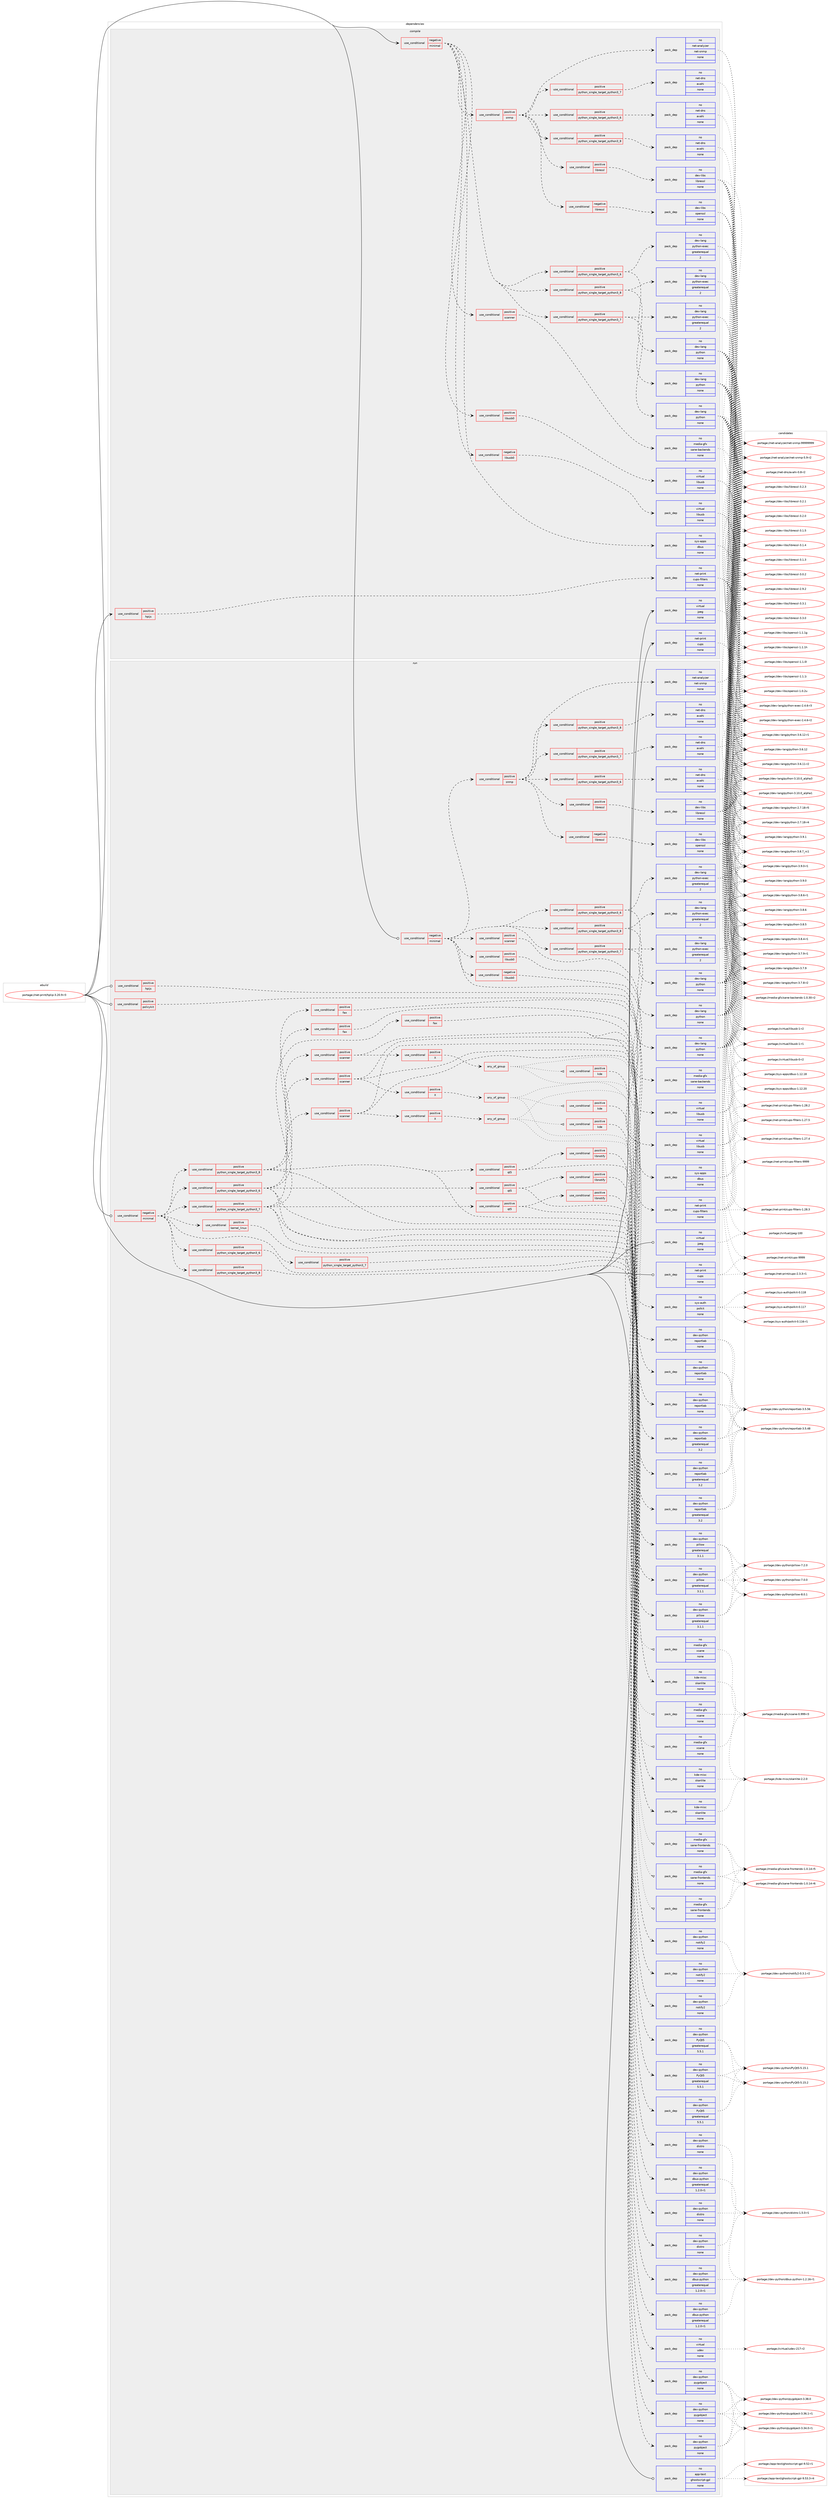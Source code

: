 digraph prolog {

# *************
# Graph options
# *************

newrank=true;
concentrate=true;
compound=true;
graph [rankdir=LR,fontname=Helvetica,fontsize=10,ranksep=1.5];#, ranksep=2.5, nodesep=0.2];
edge  [arrowhead=vee];
node  [fontname=Helvetica,fontsize=10];

# **********
# The ebuild
# **********

subgraph cluster_leftcol {
color=gray;
rank=same;
label=<<i>ebuild</i>>;
id [label="portage://net-print/hplip-3.20.9-r3", color=red, width=4, href="../net-print/hplip-3.20.9-r3.svg"];
}

# ****************
# The dependencies
# ****************

subgraph cluster_midcol {
color=gray;
label=<<i>dependencies</i>>;
subgraph cluster_compile {
fillcolor="#eeeeee";
style=filled;
label=<<i>compile</i>>;
subgraph cond1859 {
dependency7338 [label=<<TABLE BORDER="0" CELLBORDER="1" CELLSPACING="0" CELLPADDING="4"><TR><TD ROWSPAN="3" CELLPADDING="10">use_conditional</TD></TR><TR><TD>negative</TD></TR><TR><TD>minimal</TD></TR></TABLE>>, shape=none, color=red];
subgraph cond1860 {
dependency7339 [label=<<TABLE BORDER="0" CELLBORDER="1" CELLSPACING="0" CELLPADDING="4"><TR><TD ROWSPAN="3" CELLPADDING="10">use_conditional</TD></TR><TR><TD>positive</TD></TR><TR><TD>python_single_target_python3_6</TD></TR></TABLE>>, shape=none, color=red];
subgraph pack5391 {
dependency7340 [label=<<TABLE BORDER="0" CELLBORDER="1" CELLSPACING="0" CELLPADDING="4" WIDTH="220"><TR><TD ROWSPAN="6" CELLPADDING="30">pack_dep</TD></TR><TR><TD WIDTH="110">no</TD></TR><TR><TD>dev-lang</TD></TR><TR><TD>python</TD></TR><TR><TD>none</TD></TR><TR><TD></TD></TR></TABLE>>, shape=none, color=blue];
}
dependency7339:e -> dependency7340:w [weight=20,style="dashed",arrowhead="vee"];
subgraph pack5392 {
dependency7341 [label=<<TABLE BORDER="0" CELLBORDER="1" CELLSPACING="0" CELLPADDING="4" WIDTH="220"><TR><TD ROWSPAN="6" CELLPADDING="30">pack_dep</TD></TR><TR><TD WIDTH="110">no</TD></TR><TR><TD>dev-lang</TD></TR><TR><TD>python-exec</TD></TR><TR><TD>greaterequal</TD></TR><TR><TD>2</TD></TR></TABLE>>, shape=none, color=blue];
}
dependency7339:e -> dependency7341:w [weight=20,style="dashed",arrowhead="vee"];
}
dependency7338:e -> dependency7339:w [weight=20,style="dashed",arrowhead="vee"];
subgraph cond1861 {
dependency7342 [label=<<TABLE BORDER="0" CELLBORDER="1" CELLSPACING="0" CELLPADDING="4"><TR><TD ROWSPAN="3" CELLPADDING="10">use_conditional</TD></TR><TR><TD>positive</TD></TR><TR><TD>python_single_target_python3_7</TD></TR></TABLE>>, shape=none, color=red];
subgraph pack5393 {
dependency7343 [label=<<TABLE BORDER="0" CELLBORDER="1" CELLSPACING="0" CELLPADDING="4" WIDTH="220"><TR><TD ROWSPAN="6" CELLPADDING="30">pack_dep</TD></TR><TR><TD WIDTH="110">no</TD></TR><TR><TD>dev-lang</TD></TR><TR><TD>python</TD></TR><TR><TD>none</TD></TR><TR><TD></TD></TR></TABLE>>, shape=none, color=blue];
}
dependency7342:e -> dependency7343:w [weight=20,style="dashed",arrowhead="vee"];
subgraph pack5394 {
dependency7344 [label=<<TABLE BORDER="0" CELLBORDER="1" CELLSPACING="0" CELLPADDING="4" WIDTH="220"><TR><TD ROWSPAN="6" CELLPADDING="30">pack_dep</TD></TR><TR><TD WIDTH="110">no</TD></TR><TR><TD>dev-lang</TD></TR><TR><TD>python-exec</TD></TR><TR><TD>greaterequal</TD></TR><TR><TD>2</TD></TR></TABLE>>, shape=none, color=blue];
}
dependency7342:e -> dependency7344:w [weight=20,style="dashed",arrowhead="vee"];
}
dependency7338:e -> dependency7342:w [weight=20,style="dashed",arrowhead="vee"];
subgraph cond1862 {
dependency7345 [label=<<TABLE BORDER="0" CELLBORDER="1" CELLSPACING="0" CELLPADDING="4"><TR><TD ROWSPAN="3" CELLPADDING="10">use_conditional</TD></TR><TR><TD>positive</TD></TR><TR><TD>python_single_target_python3_8</TD></TR></TABLE>>, shape=none, color=red];
subgraph pack5395 {
dependency7346 [label=<<TABLE BORDER="0" CELLBORDER="1" CELLSPACING="0" CELLPADDING="4" WIDTH="220"><TR><TD ROWSPAN="6" CELLPADDING="30">pack_dep</TD></TR><TR><TD WIDTH="110">no</TD></TR><TR><TD>dev-lang</TD></TR><TR><TD>python</TD></TR><TR><TD>none</TD></TR><TR><TD></TD></TR></TABLE>>, shape=none, color=blue];
}
dependency7345:e -> dependency7346:w [weight=20,style="dashed",arrowhead="vee"];
subgraph pack5396 {
dependency7347 [label=<<TABLE BORDER="0" CELLBORDER="1" CELLSPACING="0" CELLPADDING="4" WIDTH="220"><TR><TD ROWSPAN="6" CELLPADDING="30">pack_dep</TD></TR><TR><TD WIDTH="110">no</TD></TR><TR><TD>dev-lang</TD></TR><TR><TD>python-exec</TD></TR><TR><TD>greaterequal</TD></TR><TR><TD>2</TD></TR></TABLE>>, shape=none, color=blue];
}
dependency7345:e -> dependency7347:w [weight=20,style="dashed",arrowhead="vee"];
}
dependency7338:e -> dependency7345:w [weight=20,style="dashed",arrowhead="vee"];
subgraph pack5397 {
dependency7348 [label=<<TABLE BORDER="0" CELLBORDER="1" CELLSPACING="0" CELLPADDING="4" WIDTH="220"><TR><TD ROWSPAN="6" CELLPADDING="30">pack_dep</TD></TR><TR><TD WIDTH="110">no</TD></TR><TR><TD>sys-apps</TD></TR><TR><TD>dbus</TD></TR><TR><TD>none</TD></TR><TR><TD></TD></TR></TABLE>>, shape=none, color=blue];
}
dependency7338:e -> dependency7348:w [weight=20,style="dashed",arrowhead="vee"];
subgraph cond1863 {
dependency7349 [label=<<TABLE BORDER="0" CELLBORDER="1" CELLSPACING="0" CELLPADDING="4"><TR><TD ROWSPAN="3" CELLPADDING="10">use_conditional</TD></TR><TR><TD>negative</TD></TR><TR><TD>libusb0</TD></TR></TABLE>>, shape=none, color=red];
subgraph pack5398 {
dependency7350 [label=<<TABLE BORDER="0" CELLBORDER="1" CELLSPACING="0" CELLPADDING="4" WIDTH="220"><TR><TD ROWSPAN="6" CELLPADDING="30">pack_dep</TD></TR><TR><TD WIDTH="110">no</TD></TR><TR><TD>virtual</TD></TR><TR><TD>libusb</TD></TR><TR><TD>none</TD></TR><TR><TD></TD></TR></TABLE>>, shape=none, color=blue];
}
dependency7349:e -> dependency7350:w [weight=20,style="dashed",arrowhead="vee"];
}
dependency7338:e -> dependency7349:w [weight=20,style="dashed",arrowhead="vee"];
subgraph cond1864 {
dependency7351 [label=<<TABLE BORDER="0" CELLBORDER="1" CELLSPACING="0" CELLPADDING="4"><TR><TD ROWSPAN="3" CELLPADDING="10">use_conditional</TD></TR><TR><TD>positive</TD></TR><TR><TD>libusb0</TD></TR></TABLE>>, shape=none, color=red];
subgraph pack5399 {
dependency7352 [label=<<TABLE BORDER="0" CELLBORDER="1" CELLSPACING="0" CELLPADDING="4" WIDTH="220"><TR><TD ROWSPAN="6" CELLPADDING="30">pack_dep</TD></TR><TR><TD WIDTH="110">no</TD></TR><TR><TD>virtual</TD></TR><TR><TD>libusb</TD></TR><TR><TD>none</TD></TR><TR><TD></TD></TR></TABLE>>, shape=none, color=blue];
}
dependency7351:e -> dependency7352:w [weight=20,style="dashed",arrowhead="vee"];
}
dependency7338:e -> dependency7351:w [weight=20,style="dashed",arrowhead="vee"];
subgraph cond1865 {
dependency7353 [label=<<TABLE BORDER="0" CELLBORDER="1" CELLSPACING="0" CELLPADDING="4"><TR><TD ROWSPAN="3" CELLPADDING="10">use_conditional</TD></TR><TR><TD>positive</TD></TR><TR><TD>scanner</TD></TR></TABLE>>, shape=none, color=red];
subgraph pack5400 {
dependency7354 [label=<<TABLE BORDER="0" CELLBORDER="1" CELLSPACING="0" CELLPADDING="4" WIDTH="220"><TR><TD ROWSPAN="6" CELLPADDING="30">pack_dep</TD></TR><TR><TD WIDTH="110">no</TD></TR><TR><TD>media-gfx</TD></TR><TR><TD>sane-backends</TD></TR><TR><TD>none</TD></TR><TR><TD></TD></TR></TABLE>>, shape=none, color=blue];
}
dependency7353:e -> dependency7354:w [weight=20,style="dashed",arrowhead="vee"];
}
dependency7338:e -> dependency7353:w [weight=20,style="dashed",arrowhead="vee"];
subgraph cond1866 {
dependency7355 [label=<<TABLE BORDER="0" CELLBORDER="1" CELLSPACING="0" CELLPADDING="4"><TR><TD ROWSPAN="3" CELLPADDING="10">use_conditional</TD></TR><TR><TD>positive</TD></TR><TR><TD>snmp</TD></TR></TABLE>>, shape=none, color=red];
subgraph cond1867 {
dependency7356 [label=<<TABLE BORDER="0" CELLBORDER="1" CELLSPACING="0" CELLPADDING="4"><TR><TD ROWSPAN="3" CELLPADDING="10">use_conditional</TD></TR><TR><TD>negative</TD></TR><TR><TD>libressl</TD></TR></TABLE>>, shape=none, color=red];
subgraph pack5401 {
dependency7357 [label=<<TABLE BORDER="0" CELLBORDER="1" CELLSPACING="0" CELLPADDING="4" WIDTH="220"><TR><TD ROWSPAN="6" CELLPADDING="30">pack_dep</TD></TR><TR><TD WIDTH="110">no</TD></TR><TR><TD>dev-libs</TD></TR><TR><TD>openssl</TD></TR><TR><TD>none</TD></TR><TR><TD></TD></TR></TABLE>>, shape=none, color=blue];
}
dependency7356:e -> dependency7357:w [weight=20,style="dashed",arrowhead="vee"];
}
dependency7355:e -> dependency7356:w [weight=20,style="dashed",arrowhead="vee"];
subgraph cond1868 {
dependency7358 [label=<<TABLE BORDER="0" CELLBORDER="1" CELLSPACING="0" CELLPADDING="4"><TR><TD ROWSPAN="3" CELLPADDING="10">use_conditional</TD></TR><TR><TD>positive</TD></TR><TR><TD>libressl</TD></TR></TABLE>>, shape=none, color=red];
subgraph pack5402 {
dependency7359 [label=<<TABLE BORDER="0" CELLBORDER="1" CELLSPACING="0" CELLPADDING="4" WIDTH="220"><TR><TD ROWSPAN="6" CELLPADDING="30">pack_dep</TD></TR><TR><TD WIDTH="110">no</TD></TR><TR><TD>dev-libs</TD></TR><TR><TD>libressl</TD></TR><TR><TD>none</TD></TR><TR><TD></TD></TR></TABLE>>, shape=none, color=blue];
}
dependency7358:e -> dependency7359:w [weight=20,style="dashed",arrowhead="vee"];
}
dependency7355:e -> dependency7358:w [weight=20,style="dashed",arrowhead="vee"];
subgraph pack5403 {
dependency7360 [label=<<TABLE BORDER="0" CELLBORDER="1" CELLSPACING="0" CELLPADDING="4" WIDTH="220"><TR><TD ROWSPAN="6" CELLPADDING="30">pack_dep</TD></TR><TR><TD WIDTH="110">no</TD></TR><TR><TD>net-analyzer</TD></TR><TR><TD>net-snmp</TD></TR><TR><TD>none</TD></TR><TR><TD></TD></TR></TABLE>>, shape=none, color=blue];
}
dependency7355:e -> dependency7360:w [weight=20,style="dashed",arrowhead="vee"];
subgraph cond1869 {
dependency7361 [label=<<TABLE BORDER="0" CELLBORDER="1" CELLSPACING="0" CELLPADDING="4"><TR><TD ROWSPAN="3" CELLPADDING="10">use_conditional</TD></TR><TR><TD>positive</TD></TR><TR><TD>python_single_target_python3_6</TD></TR></TABLE>>, shape=none, color=red];
subgraph pack5404 {
dependency7362 [label=<<TABLE BORDER="0" CELLBORDER="1" CELLSPACING="0" CELLPADDING="4" WIDTH="220"><TR><TD ROWSPAN="6" CELLPADDING="30">pack_dep</TD></TR><TR><TD WIDTH="110">no</TD></TR><TR><TD>net-dns</TD></TR><TR><TD>avahi</TD></TR><TR><TD>none</TD></TR><TR><TD></TD></TR></TABLE>>, shape=none, color=blue];
}
dependency7361:e -> dependency7362:w [weight=20,style="dashed",arrowhead="vee"];
}
dependency7355:e -> dependency7361:w [weight=20,style="dashed",arrowhead="vee"];
subgraph cond1870 {
dependency7363 [label=<<TABLE BORDER="0" CELLBORDER="1" CELLSPACING="0" CELLPADDING="4"><TR><TD ROWSPAN="3" CELLPADDING="10">use_conditional</TD></TR><TR><TD>positive</TD></TR><TR><TD>python_single_target_python3_7</TD></TR></TABLE>>, shape=none, color=red];
subgraph pack5405 {
dependency7364 [label=<<TABLE BORDER="0" CELLBORDER="1" CELLSPACING="0" CELLPADDING="4" WIDTH="220"><TR><TD ROWSPAN="6" CELLPADDING="30">pack_dep</TD></TR><TR><TD WIDTH="110">no</TD></TR><TR><TD>net-dns</TD></TR><TR><TD>avahi</TD></TR><TR><TD>none</TD></TR><TR><TD></TD></TR></TABLE>>, shape=none, color=blue];
}
dependency7363:e -> dependency7364:w [weight=20,style="dashed",arrowhead="vee"];
}
dependency7355:e -> dependency7363:w [weight=20,style="dashed",arrowhead="vee"];
subgraph cond1871 {
dependency7365 [label=<<TABLE BORDER="0" CELLBORDER="1" CELLSPACING="0" CELLPADDING="4"><TR><TD ROWSPAN="3" CELLPADDING="10">use_conditional</TD></TR><TR><TD>positive</TD></TR><TR><TD>python_single_target_python3_8</TD></TR></TABLE>>, shape=none, color=red];
subgraph pack5406 {
dependency7366 [label=<<TABLE BORDER="0" CELLBORDER="1" CELLSPACING="0" CELLPADDING="4" WIDTH="220"><TR><TD ROWSPAN="6" CELLPADDING="30">pack_dep</TD></TR><TR><TD WIDTH="110">no</TD></TR><TR><TD>net-dns</TD></TR><TR><TD>avahi</TD></TR><TR><TD>none</TD></TR><TR><TD></TD></TR></TABLE>>, shape=none, color=blue];
}
dependency7365:e -> dependency7366:w [weight=20,style="dashed",arrowhead="vee"];
}
dependency7355:e -> dependency7365:w [weight=20,style="dashed",arrowhead="vee"];
}
dependency7338:e -> dependency7355:w [weight=20,style="dashed",arrowhead="vee"];
}
id:e -> dependency7338:w [weight=20,style="solid",arrowhead="vee"];
subgraph cond1872 {
dependency7367 [label=<<TABLE BORDER="0" CELLBORDER="1" CELLSPACING="0" CELLPADDING="4"><TR><TD ROWSPAN="3" CELLPADDING="10">use_conditional</TD></TR><TR><TD>positive</TD></TR><TR><TD>hpijs</TD></TR></TABLE>>, shape=none, color=red];
subgraph pack5407 {
dependency7368 [label=<<TABLE BORDER="0" CELLBORDER="1" CELLSPACING="0" CELLPADDING="4" WIDTH="220"><TR><TD ROWSPAN="6" CELLPADDING="30">pack_dep</TD></TR><TR><TD WIDTH="110">no</TD></TR><TR><TD>net-print</TD></TR><TR><TD>cups-filters</TD></TR><TR><TD>none</TD></TR><TR><TD></TD></TR></TABLE>>, shape=none, color=blue];
}
dependency7367:e -> dependency7368:w [weight=20,style="dashed",arrowhead="vee"];
}
id:e -> dependency7367:w [weight=20,style="solid",arrowhead="vee"];
subgraph pack5408 {
dependency7369 [label=<<TABLE BORDER="0" CELLBORDER="1" CELLSPACING="0" CELLPADDING="4" WIDTH="220"><TR><TD ROWSPAN="6" CELLPADDING="30">pack_dep</TD></TR><TR><TD WIDTH="110">no</TD></TR><TR><TD>net-print</TD></TR><TR><TD>cups</TD></TR><TR><TD>none</TD></TR><TR><TD></TD></TR></TABLE>>, shape=none, color=blue];
}
id:e -> dependency7369:w [weight=20,style="solid",arrowhead="vee"];
subgraph pack5409 {
dependency7370 [label=<<TABLE BORDER="0" CELLBORDER="1" CELLSPACING="0" CELLPADDING="4" WIDTH="220"><TR><TD ROWSPAN="6" CELLPADDING="30">pack_dep</TD></TR><TR><TD WIDTH="110">no</TD></TR><TR><TD>virtual</TD></TR><TR><TD>jpeg</TD></TR><TR><TD>none</TD></TR><TR><TD></TD></TR></TABLE>>, shape=none, color=blue];
}
id:e -> dependency7370:w [weight=20,style="solid",arrowhead="vee"];
}
subgraph cluster_compileandrun {
fillcolor="#eeeeee";
style=filled;
label=<<i>compile and run</i>>;
}
subgraph cluster_run {
fillcolor="#eeeeee";
style=filled;
label=<<i>run</i>>;
subgraph cond1873 {
dependency7371 [label=<<TABLE BORDER="0" CELLBORDER="1" CELLSPACING="0" CELLPADDING="4"><TR><TD ROWSPAN="3" CELLPADDING="10">use_conditional</TD></TR><TR><TD>negative</TD></TR><TR><TD>minimal</TD></TR></TABLE>>, shape=none, color=red];
subgraph cond1874 {
dependency7372 [label=<<TABLE BORDER="0" CELLBORDER="1" CELLSPACING="0" CELLPADDING="4"><TR><TD ROWSPAN="3" CELLPADDING="10">use_conditional</TD></TR><TR><TD>positive</TD></TR><TR><TD>python_single_target_python3_6</TD></TR></TABLE>>, shape=none, color=red];
subgraph pack5410 {
dependency7373 [label=<<TABLE BORDER="0" CELLBORDER="1" CELLSPACING="0" CELLPADDING="4" WIDTH="220"><TR><TD ROWSPAN="6" CELLPADDING="30">pack_dep</TD></TR><TR><TD WIDTH="110">no</TD></TR><TR><TD>dev-lang</TD></TR><TR><TD>python</TD></TR><TR><TD>none</TD></TR><TR><TD></TD></TR></TABLE>>, shape=none, color=blue];
}
dependency7372:e -> dependency7373:w [weight=20,style="dashed",arrowhead="vee"];
subgraph pack5411 {
dependency7374 [label=<<TABLE BORDER="0" CELLBORDER="1" CELLSPACING="0" CELLPADDING="4" WIDTH="220"><TR><TD ROWSPAN="6" CELLPADDING="30">pack_dep</TD></TR><TR><TD WIDTH="110">no</TD></TR><TR><TD>dev-lang</TD></TR><TR><TD>python-exec</TD></TR><TR><TD>greaterequal</TD></TR><TR><TD>2</TD></TR></TABLE>>, shape=none, color=blue];
}
dependency7372:e -> dependency7374:w [weight=20,style="dashed",arrowhead="vee"];
}
dependency7371:e -> dependency7372:w [weight=20,style="dashed",arrowhead="vee"];
subgraph cond1875 {
dependency7375 [label=<<TABLE BORDER="0" CELLBORDER="1" CELLSPACING="0" CELLPADDING="4"><TR><TD ROWSPAN="3" CELLPADDING="10">use_conditional</TD></TR><TR><TD>positive</TD></TR><TR><TD>python_single_target_python3_7</TD></TR></TABLE>>, shape=none, color=red];
subgraph pack5412 {
dependency7376 [label=<<TABLE BORDER="0" CELLBORDER="1" CELLSPACING="0" CELLPADDING="4" WIDTH="220"><TR><TD ROWSPAN="6" CELLPADDING="30">pack_dep</TD></TR><TR><TD WIDTH="110">no</TD></TR><TR><TD>dev-lang</TD></TR><TR><TD>python</TD></TR><TR><TD>none</TD></TR><TR><TD></TD></TR></TABLE>>, shape=none, color=blue];
}
dependency7375:e -> dependency7376:w [weight=20,style="dashed",arrowhead="vee"];
subgraph pack5413 {
dependency7377 [label=<<TABLE BORDER="0" CELLBORDER="1" CELLSPACING="0" CELLPADDING="4" WIDTH="220"><TR><TD ROWSPAN="6" CELLPADDING="30">pack_dep</TD></TR><TR><TD WIDTH="110">no</TD></TR><TR><TD>dev-lang</TD></TR><TR><TD>python-exec</TD></TR><TR><TD>greaterequal</TD></TR><TR><TD>2</TD></TR></TABLE>>, shape=none, color=blue];
}
dependency7375:e -> dependency7377:w [weight=20,style="dashed",arrowhead="vee"];
}
dependency7371:e -> dependency7375:w [weight=20,style="dashed",arrowhead="vee"];
subgraph cond1876 {
dependency7378 [label=<<TABLE BORDER="0" CELLBORDER="1" CELLSPACING="0" CELLPADDING="4"><TR><TD ROWSPAN="3" CELLPADDING="10">use_conditional</TD></TR><TR><TD>positive</TD></TR><TR><TD>python_single_target_python3_8</TD></TR></TABLE>>, shape=none, color=red];
subgraph pack5414 {
dependency7379 [label=<<TABLE BORDER="0" CELLBORDER="1" CELLSPACING="0" CELLPADDING="4" WIDTH="220"><TR><TD ROWSPAN="6" CELLPADDING="30">pack_dep</TD></TR><TR><TD WIDTH="110">no</TD></TR><TR><TD>dev-lang</TD></TR><TR><TD>python</TD></TR><TR><TD>none</TD></TR><TR><TD></TD></TR></TABLE>>, shape=none, color=blue];
}
dependency7378:e -> dependency7379:w [weight=20,style="dashed",arrowhead="vee"];
subgraph pack5415 {
dependency7380 [label=<<TABLE BORDER="0" CELLBORDER="1" CELLSPACING="0" CELLPADDING="4" WIDTH="220"><TR><TD ROWSPAN="6" CELLPADDING="30">pack_dep</TD></TR><TR><TD WIDTH="110">no</TD></TR><TR><TD>dev-lang</TD></TR><TR><TD>python-exec</TD></TR><TR><TD>greaterequal</TD></TR><TR><TD>2</TD></TR></TABLE>>, shape=none, color=blue];
}
dependency7378:e -> dependency7380:w [weight=20,style="dashed",arrowhead="vee"];
}
dependency7371:e -> dependency7378:w [weight=20,style="dashed",arrowhead="vee"];
subgraph pack5416 {
dependency7381 [label=<<TABLE BORDER="0" CELLBORDER="1" CELLSPACING="0" CELLPADDING="4" WIDTH="220"><TR><TD ROWSPAN="6" CELLPADDING="30">pack_dep</TD></TR><TR><TD WIDTH="110">no</TD></TR><TR><TD>sys-apps</TD></TR><TR><TD>dbus</TD></TR><TR><TD>none</TD></TR><TR><TD></TD></TR></TABLE>>, shape=none, color=blue];
}
dependency7371:e -> dependency7381:w [weight=20,style="dashed",arrowhead="vee"];
subgraph cond1877 {
dependency7382 [label=<<TABLE BORDER="0" CELLBORDER="1" CELLSPACING="0" CELLPADDING="4"><TR><TD ROWSPAN="3" CELLPADDING="10">use_conditional</TD></TR><TR><TD>negative</TD></TR><TR><TD>libusb0</TD></TR></TABLE>>, shape=none, color=red];
subgraph pack5417 {
dependency7383 [label=<<TABLE BORDER="0" CELLBORDER="1" CELLSPACING="0" CELLPADDING="4" WIDTH="220"><TR><TD ROWSPAN="6" CELLPADDING="30">pack_dep</TD></TR><TR><TD WIDTH="110">no</TD></TR><TR><TD>virtual</TD></TR><TR><TD>libusb</TD></TR><TR><TD>none</TD></TR><TR><TD></TD></TR></TABLE>>, shape=none, color=blue];
}
dependency7382:e -> dependency7383:w [weight=20,style="dashed",arrowhead="vee"];
}
dependency7371:e -> dependency7382:w [weight=20,style="dashed",arrowhead="vee"];
subgraph cond1878 {
dependency7384 [label=<<TABLE BORDER="0" CELLBORDER="1" CELLSPACING="0" CELLPADDING="4"><TR><TD ROWSPAN="3" CELLPADDING="10">use_conditional</TD></TR><TR><TD>positive</TD></TR><TR><TD>libusb0</TD></TR></TABLE>>, shape=none, color=red];
subgraph pack5418 {
dependency7385 [label=<<TABLE BORDER="0" CELLBORDER="1" CELLSPACING="0" CELLPADDING="4" WIDTH="220"><TR><TD ROWSPAN="6" CELLPADDING="30">pack_dep</TD></TR><TR><TD WIDTH="110">no</TD></TR><TR><TD>virtual</TD></TR><TR><TD>libusb</TD></TR><TR><TD>none</TD></TR><TR><TD></TD></TR></TABLE>>, shape=none, color=blue];
}
dependency7384:e -> dependency7385:w [weight=20,style="dashed",arrowhead="vee"];
}
dependency7371:e -> dependency7384:w [weight=20,style="dashed",arrowhead="vee"];
subgraph cond1879 {
dependency7386 [label=<<TABLE BORDER="0" CELLBORDER="1" CELLSPACING="0" CELLPADDING="4"><TR><TD ROWSPAN="3" CELLPADDING="10">use_conditional</TD></TR><TR><TD>positive</TD></TR><TR><TD>scanner</TD></TR></TABLE>>, shape=none, color=red];
subgraph pack5419 {
dependency7387 [label=<<TABLE BORDER="0" CELLBORDER="1" CELLSPACING="0" CELLPADDING="4" WIDTH="220"><TR><TD ROWSPAN="6" CELLPADDING="30">pack_dep</TD></TR><TR><TD WIDTH="110">no</TD></TR><TR><TD>media-gfx</TD></TR><TR><TD>sane-backends</TD></TR><TR><TD>none</TD></TR><TR><TD></TD></TR></TABLE>>, shape=none, color=blue];
}
dependency7386:e -> dependency7387:w [weight=20,style="dashed",arrowhead="vee"];
}
dependency7371:e -> dependency7386:w [weight=20,style="dashed",arrowhead="vee"];
subgraph cond1880 {
dependency7388 [label=<<TABLE BORDER="0" CELLBORDER="1" CELLSPACING="0" CELLPADDING="4"><TR><TD ROWSPAN="3" CELLPADDING="10">use_conditional</TD></TR><TR><TD>positive</TD></TR><TR><TD>snmp</TD></TR></TABLE>>, shape=none, color=red];
subgraph cond1881 {
dependency7389 [label=<<TABLE BORDER="0" CELLBORDER="1" CELLSPACING="0" CELLPADDING="4"><TR><TD ROWSPAN="3" CELLPADDING="10">use_conditional</TD></TR><TR><TD>negative</TD></TR><TR><TD>libressl</TD></TR></TABLE>>, shape=none, color=red];
subgraph pack5420 {
dependency7390 [label=<<TABLE BORDER="0" CELLBORDER="1" CELLSPACING="0" CELLPADDING="4" WIDTH="220"><TR><TD ROWSPAN="6" CELLPADDING="30">pack_dep</TD></TR><TR><TD WIDTH="110">no</TD></TR><TR><TD>dev-libs</TD></TR><TR><TD>openssl</TD></TR><TR><TD>none</TD></TR><TR><TD></TD></TR></TABLE>>, shape=none, color=blue];
}
dependency7389:e -> dependency7390:w [weight=20,style="dashed",arrowhead="vee"];
}
dependency7388:e -> dependency7389:w [weight=20,style="dashed",arrowhead="vee"];
subgraph cond1882 {
dependency7391 [label=<<TABLE BORDER="0" CELLBORDER="1" CELLSPACING="0" CELLPADDING="4"><TR><TD ROWSPAN="3" CELLPADDING="10">use_conditional</TD></TR><TR><TD>positive</TD></TR><TR><TD>libressl</TD></TR></TABLE>>, shape=none, color=red];
subgraph pack5421 {
dependency7392 [label=<<TABLE BORDER="0" CELLBORDER="1" CELLSPACING="0" CELLPADDING="4" WIDTH="220"><TR><TD ROWSPAN="6" CELLPADDING="30">pack_dep</TD></TR><TR><TD WIDTH="110">no</TD></TR><TR><TD>dev-libs</TD></TR><TR><TD>libressl</TD></TR><TR><TD>none</TD></TR><TR><TD></TD></TR></TABLE>>, shape=none, color=blue];
}
dependency7391:e -> dependency7392:w [weight=20,style="dashed",arrowhead="vee"];
}
dependency7388:e -> dependency7391:w [weight=20,style="dashed",arrowhead="vee"];
subgraph pack5422 {
dependency7393 [label=<<TABLE BORDER="0" CELLBORDER="1" CELLSPACING="0" CELLPADDING="4" WIDTH="220"><TR><TD ROWSPAN="6" CELLPADDING="30">pack_dep</TD></TR><TR><TD WIDTH="110">no</TD></TR><TR><TD>net-analyzer</TD></TR><TR><TD>net-snmp</TD></TR><TR><TD>none</TD></TR><TR><TD></TD></TR></TABLE>>, shape=none, color=blue];
}
dependency7388:e -> dependency7393:w [weight=20,style="dashed",arrowhead="vee"];
subgraph cond1883 {
dependency7394 [label=<<TABLE BORDER="0" CELLBORDER="1" CELLSPACING="0" CELLPADDING="4"><TR><TD ROWSPAN="3" CELLPADDING="10">use_conditional</TD></TR><TR><TD>positive</TD></TR><TR><TD>python_single_target_python3_6</TD></TR></TABLE>>, shape=none, color=red];
subgraph pack5423 {
dependency7395 [label=<<TABLE BORDER="0" CELLBORDER="1" CELLSPACING="0" CELLPADDING="4" WIDTH="220"><TR><TD ROWSPAN="6" CELLPADDING="30">pack_dep</TD></TR><TR><TD WIDTH="110">no</TD></TR><TR><TD>net-dns</TD></TR><TR><TD>avahi</TD></TR><TR><TD>none</TD></TR><TR><TD></TD></TR></TABLE>>, shape=none, color=blue];
}
dependency7394:e -> dependency7395:w [weight=20,style="dashed",arrowhead="vee"];
}
dependency7388:e -> dependency7394:w [weight=20,style="dashed",arrowhead="vee"];
subgraph cond1884 {
dependency7396 [label=<<TABLE BORDER="0" CELLBORDER="1" CELLSPACING="0" CELLPADDING="4"><TR><TD ROWSPAN="3" CELLPADDING="10">use_conditional</TD></TR><TR><TD>positive</TD></TR><TR><TD>python_single_target_python3_7</TD></TR></TABLE>>, shape=none, color=red];
subgraph pack5424 {
dependency7397 [label=<<TABLE BORDER="0" CELLBORDER="1" CELLSPACING="0" CELLPADDING="4" WIDTH="220"><TR><TD ROWSPAN="6" CELLPADDING="30">pack_dep</TD></TR><TR><TD WIDTH="110">no</TD></TR><TR><TD>net-dns</TD></TR><TR><TD>avahi</TD></TR><TR><TD>none</TD></TR><TR><TD></TD></TR></TABLE>>, shape=none, color=blue];
}
dependency7396:e -> dependency7397:w [weight=20,style="dashed",arrowhead="vee"];
}
dependency7388:e -> dependency7396:w [weight=20,style="dashed",arrowhead="vee"];
subgraph cond1885 {
dependency7398 [label=<<TABLE BORDER="0" CELLBORDER="1" CELLSPACING="0" CELLPADDING="4"><TR><TD ROWSPAN="3" CELLPADDING="10">use_conditional</TD></TR><TR><TD>positive</TD></TR><TR><TD>python_single_target_python3_8</TD></TR></TABLE>>, shape=none, color=red];
subgraph pack5425 {
dependency7399 [label=<<TABLE BORDER="0" CELLBORDER="1" CELLSPACING="0" CELLPADDING="4" WIDTH="220"><TR><TD ROWSPAN="6" CELLPADDING="30">pack_dep</TD></TR><TR><TD WIDTH="110">no</TD></TR><TR><TD>net-dns</TD></TR><TR><TD>avahi</TD></TR><TR><TD>none</TD></TR><TR><TD></TD></TR></TABLE>>, shape=none, color=blue];
}
dependency7398:e -> dependency7399:w [weight=20,style="dashed",arrowhead="vee"];
}
dependency7388:e -> dependency7398:w [weight=20,style="dashed",arrowhead="vee"];
}
dependency7371:e -> dependency7388:w [weight=20,style="dashed",arrowhead="vee"];
}
id:e -> dependency7371:w [weight=20,style="solid",arrowhead="odot"];
subgraph cond1886 {
dependency7400 [label=<<TABLE BORDER="0" CELLBORDER="1" CELLSPACING="0" CELLPADDING="4"><TR><TD ROWSPAN="3" CELLPADDING="10">use_conditional</TD></TR><TR><TD>negative</TD></TR><TR><TD>minimal</TD></TR></TABLE>>, shape=none, color=red];
subgraph cond1887 {
dependency7401 [label=<<TABLE BORDER="0" CELLBORDER="1" CELLSPACING="0" CELLPADDING="4"><TR><TD ROWSPAN="3" CELLPADDING="10">use_conditional</TD></TR><TR><TD>positive</TD></TR><TR><TD>python_single_target_python3_6</TD></TR></TABLE>>, shape=none, color=red];
subgraph pack5426 {
dependency7402 [label=<<TABLE BORDER="0" CELLBORDER="1" CELLSPACING="0" CELLPADDING="4" WIDTH="220"><TR><TD ROWSPAN="6" CELLPADDING="30">pack_dep</TD></TR><TR><TD WIDTH="110">no</TD></TR><TR><TD>dev-python</TD></TR><TR><TD>pygobject</TD></TR><TR><TD>none</TD></TR><TR><TD></TD></TR></TABLE>>, shape=none, color=blue];
}
dependency7401:e -> dependency7402:w [weight=20,style="dashed",arrowhead="vee"];
}
dependency7400:e -> dependency7401:w [weight=20,style="dashed",arrowhead="vee"];
subgraph cond1888 {
dependency7403 [label=<<TABLE BORDER="0" CELLBORDER="1" CELLSPACING="0" CELLPADDING="4"><TR><TD ROWSPAN="3" CELLPADDING="10">use_conditional</TD></TR><TR><TD>positive</TD></TR><TR><TD>python_single_target_python3_7</TD></TR></TABLE>>, shape=none, color=red];
subgraph pack5427 {
dependency7404 [label=<<TABLE BORDER="0" CELLBORDER="1" CELLSPACING="0" CELLPADDING="4" WIDTH="220"><TR><TD ROWSPAN="6" CELLPADDING="30">pack_dep</TD></TR><TR><TD WIDTH="110">no</TD></TR><TR><TD>dev-python</TD></TR><TR><TD>pygobject</TD></TR><TR><TD>none</TD></TR><TR><TD></TD></TR></TABLE>>, shape=none, color=blue];
}
dependency7403:e -> dependency7404:w [weight=20,style="dashed",arrowhead="vee"];
}
dependency7400:e -> dependency7403:w [weight=20,style="dashed",arrowhead="vee"];
subgraph cond1889 {
dependency7405 [label=<<TABLE BORDER="0" CELLBORDER="1" CELLSPACING="0" CELLPADDING="4"><TR><TD ROWSPAN="3" CELLPADDING="10">use_conditional</TD></TR><TR><TD>positive</TD></TR><TR><TD>python_single_target_python3_8</TD></TR></TABLE>>, shape=none, color=red];
subgraph pack5428 {
dependency7406 [label=<<TABLE BORDER="0" CELLBORDER="1" CELLSPACING="0" CELLPADDING="4" WIDTH="220"><TR><TD ROWSPAN="6" CELLPADDING="30">pack_dep</TD></TR><TR><TD WIDTH="110">no</TD></TR><TR><TD>dev-python</TD></TR><TR><TD>pygobject</TD></TR><TR><TD>none</TD></TR><TR><TD></TD></TR></TABLE>>, shape=none, color=blue];
}
dependency7405:e -> dependency7406:w [weight=20,style="dashed",arrowhead="vee"];
}
dependency7400:e -> dependency7405:w [weight=20,style="dashed",arrowhead="vee"];
subgraph cond1890 {
dependency7407 [label=<<TABLE BORDER="0" CELLBORDER="1" CELLSPACING="0" CELLPADDING="4"><TR><TD ROWSPAN="3" CELLPADDING="10">use_conditional</TD></TR><TR><TD>positive</TD></TR><TR><TD>kernel_linux</TD></TR></TABLE>>, shape=none, color=red];
subgraph pack5429 {
dependency7408 [label=<<TABLE BORDER="0" CELLBORDER="1" CELLSPACING="0" CELLPADDING="4" WIDTH="220"><TR><TD ROWSPAN="6" CELLPADDING="30">pack_dep</TD></TR><TR><TD WIDTH="110">no</TD></TR><TR><TD>virtual</TD></TR><TR><TD>udev</TD></TR><TR><TD>none</TD></TR><TR><TD></TD></TR></TABLE>>, shape=none, color=blue];
}
dependency7407:e -> dependency7408:w [weight=20,style="dashed",arrowhead="vee"];
}
dependency7400:e -> dependency7407:w [weight=20,style="dashed",arrowhead="vee"];
subgraph cond1891 {
dependency7409 [label=<<TABLE BORDER="0" CELLBORDER="1" CELLSPACING="0" CELLPADDING="4"><TR><TD ROWSPAN="3" CELLPADDING="10">use_conditional</TD></TR><TR><TD>positive</TD></TR><TR><TD>python_single_target_python3_6</TD></TR></TABLE>>, shape=none, color=red];
subgraph pack5430 {
dependency7410 [label=<<TABLE BORDER="0" CELLBORDER="1" CELLSPACING="0" CELLPADDING="4" WIDTH="220"><TR><TD ROWSPAN="6" CELLPADDING="30">pack_dep</TD></TR><TR><TD WIDTH="110">no</TD></TR><TR><TD>dev-python</TD></TR><TR><TD>dbus-python</TD></TR><TR><TD>greaterequal</TD></TR><TR><TD>1.2.0-r1</TD></TR></TABLE>>, shape=none, color=blue];
}
dependency7409:e -> dependency7410:w [weight=20,style="dashed",arrowhead="vee"];
subgraph pack5431 {
dependency7411 [label=<<TABLE BORDER="0" CELLBORDER="1" CELLSPACING="0" CELLPADDING="4" WIDTH="220"><TR><TD ROWSPAN="6" CELLPADDING="30">pack_dep</TD></TR><TR><TD WIDTH="110">no</TD></TR><TR><TD>dev-python</TD></TR><TR><TD>distro</TD></TR><TR><TD>none</TD></TR><TR><TD></TD></TR></TABLE>>, shape=none, color=blue];
}
dependency7409:e -> dependency7411:w [weight=20,style="dashed",arrowhead="vee"];
subgraph cond1892 {
dependency7412 [label=<<TABLE BORDER="0" CELLBORDER="1" CELLSPACING="0" CELLPADDING="4"><TR><TD ROWSPAN="3" CELLPADDING="10">use_conditional</TD></TR><TR><TD>positive</TD></TR><TR><TD>fax</TD></TR></TABLE>>, shape=none, color=red];
subgraph pack5432 {
dependency7413 [label=<<TABLE BORDER="0" CELLBORDER="1" CELLSPACING="0" CELLPADDING="4" WIDTH="220"><TR><TD ROWSPAN="6" CELLPADDING="30">pack_dep</TD></TR><TR><TD WIDTH="110">no</TD></TR><TR><TD>dev-python</TD></TR><TR><TD>reportlab</TD></TR><TR><TD>none</TD></TR><TR><TD></TD></TR></TABLE>>, shape=none, color=blue];
}
dependency7412:e -> dependency7413:w [weight=20,style="dashed",arrowhead="vee"];
}
dependency7409:e -> dependency7412:w [weight=20,style="dashed",arrowhead="vee"];
subgraph cond1893 {
dependency7414 [label=<<TABLE BORDER="0" CELLBORDER="1" CELLSPACING="0" CELLPADDING="4"><TR><TD ROWSPAN="3" CELLPADDING="10">use_conditional</TD></TR><TR><TD>positive</TD></TR><TR><TD>qt5</TD></TR></TABLE>>, shape=none, color=red];
subgraph pack5433 {
dependency7415 [label=<<TABLE BORDER="0" CELLBORDER="1" CELLSPACING="0" CELLPADDING="4" WIDTH="220"><TR><TD ROWSPAN="6" CELLPADDING="30">pack_dep</TD></TR><TR><TD WIDTH="110">no</TD></TR><TR><TD>dev-python</TD></TR><TR><TD>PyQt5</TD></TR><TR><TD>greaterequal</TD></TR><TR><TD>5.5.1</TD></TR></TABLE>>, shape=none, color=blue];
}
dependency7414:e -> dependency7415:w [weight=20,style="dashed",arrowhead="vee"];
subgraph cond1894 {
dependency7416 [label=<<TABLE BORDER="0" CELLBORDER="1" CELLSPACING="0" CELLPADDING="4"><TR><TD ROWSPAN="3" CELLPADDING="10">use_conditional</TD></TR><TR><TD>positive</TD></TR><TR><TD>libnotify</TD></TR></TABLE>>, shape=none, color=red];
subgraph pack5434 {
dependency7417 [label=<<TABLE BORDER="0" CELLBORDER="1" CELLSPACING="0" CELLPADDING="4" WIDTH="220"><TR><TD ROWSPAN="6" CELLPADDING="30">pack_dep</TD></TR><TR><TD WIDTH="110">no</TD></TR><TR><TD>dev-python</TD></TR><TR><TD>notify2</TD></TR><TR><TD>none</TD></TR><TR><TD></TD></TR></TABLE>>, shape=none, color=blue];
}
dependency7416:e -> dependency7417:w [weight=20,style="dashed",arrowhead="vee"];
}
dependency7414:e -> dependency7416:w [weight=20,style="dashed",arrowhead="vee"];
}
dependency7409:e -> dependency7414:w [weight=20,style="dashed",arrowhead="vee"];
subgraph cond1895 {
dependency7418 [label=<<TABLE BORDER="0" CELLBORDER="1" CELLSPACING="0" CELLPADDING="4"><TR><TD ROWSPAN="3" CELLPADDING="10">use_conditional</TD></TR><TR><TD>positive</TD></TR><TR><TD>scanner</TD></TR></TABLE>>, shape=none, color=red];
subgraph pack5435 {
dependency7419 [label=<<TABLE BORDER="0" CELLBORDER="1" CELLSPACING="0" CELLPADDING="4" WIDTH="220"><TR><TD ROWSPAN="6" CELLPADDING="30">pack_dep</TD></TR><TR><TD WIDTH="110">no</TD></TR><TR><TD>dev-python</TD></TR><TR><TD>reportlab</TD></TR><TR><TD>greaterequal</TD></TR><TR><TD>3.2</TD></TR></TABLE>>, shape=none, color=blue];
}
dependency7418:e -> dependency7419:w [weight=20,style="dashed",arrowhead="vee"];
subgraph pack5436 {
dependency7420 [label=<<TABLE BORDER="0" CELLBORDER="1" CELLSPACING="0" CELLPADDING="4" WIDTH="220"><TR><TD ROWSPAN="6" CELLPADDING="30">pack_dep</TD></TR><TR><TD WIDTH="110">no</TD></TR><TR><TD>dev-python</TD></TR><TR><TD>pillow</TD></TR><TR><TD>greaterequal</TD></TR><TR><TD>3.1.1</TD></TR></TABLE>>, shape=none, color=blue];
}
dependency7418:e -> dependency7420:w [weight=20,style="dashed",arrowhead="vee"];
subgraph cond1896 {
dependency7421 [label=<<TABLE BORDER="0" CELLBORDER="1" CELLSPACING="0" CELLPADDING="4"><TR><TD ROWSPAN="3" CELLPADDING="10">use_conditional</TD></TR><TR><TD>positive</TD></TR><TR><TD>X</TD></TR></TABLE>>, shape=none, color=red];
subgraph any80 {
dependency7422 [label=<<TABLE BORDER="0" CELLBORDER="1" CELLSPACING="0" CELLPADDING="4"><TR><TD CELLPADDING="10">any_of_group</TD></TR></TABLE>>, shape=none, color=red];subgraph cond1897 {
dependency7423 [label=<<TABLE BORDER="0" CELLBORDER="1" CELLSPACING="0" CELLPADDING="4"><TR><TD ROWSPAN="3" CELLPADDING="10">use_conditional</TD></TR><TR><TD>positive</TD></TR><TR><TD>kde</TD></TR></TABLE>>, shape=none, color=red];
subgraph pack5437 {
dependency7424 [label=<<TABLE BORDER="0" CELLBORDER="1" CELLSPACING="0" CELLPADDING="4" WIDTH="220"><TR><TD ROWSPAN="6" CELLPADDING="30">pack_dep</TD></TR><TR><TD WIDTH="110">no</TD></TR><TR><TD>kde-misc</TD></TR><TR><TD>skanlite</TD></TR><TR><TD>none</TD></TR><TR><TD></TD></TR></TABLE>>, shape=none, color=blue];
}
dependency7423:e -> dependency7424:w [weight=20,style="dashed",arrowhead="vee"];
}
dependency7422:e -> dependency7423:w [weight=20,style="dotted",arrowhead="oinv"];
subgraph pack5438 {
dependency7425 [label=<<TABLE BORDER="0" CELLBORDER="1" CELLSPACING="0" CELLPADDING="4" WIDTH="220"><TR><TD ROWSPAN="6" CELLPADDING="30">pack_dep</TD></TR><TR><TD WIDTH="110">no</TD></TR><TR><TD>media-gfx</TD></TR><TR><TD>xsane</TD></TR><TR><TD>none</TD></TR><TR><TD></TD></TR></TABLE>>, shape=none, color=blue];
}
dependency7422:e -> dependency7425:w [weight=20,style="dotted",arrowhead="oinv"];
subgraph pack5439 {
dependency7426 [label=<<TABLE BORDER="0" CELLBORDER="1" CELLSPACING="0" CELLPADDING="4" WIDTH="220"><TR><TD ROWSPAN="6" CELLPADDING="30">pack_dep</TD></TR><TR><TD WIDTH="110">no</TD></TR><TR><TD>media-gfx</TD></TR><TR><TD>sane-frontends</TD></TR><TR><TD>none</TD></TR><TR><TD></TD></TR></TABLE>>, shape=none, color=blue];
}
dependency7422:e -> dependency7426:w [weight=20,style="dotted",arrowhead="oinv"];
}
dependency7421:e -> dependency7422:w [weight=20,style="dashed",arrowhead="vee"];
}
dependency7418:e -> dependency7421:w [weight=20,style="dashed",arrowhead="vee"];
}
dependency7409:e -> dependency7418:w [weight=20,style="dashed",arrowhead="vee"];
}
dependency7400:e -> dependency7409:w [weight=20,style="dashed",arrowhead="vee"];
subgraph cond1898 {
dependency7427 [label=<<TABLE BORDER="0" CELLBORDER="1" CELLSPACING="0" CELLPADDING="4"><TR><TD ROWSPAN="3" CELLPADDING="10">use_conditional</TD></TR><TR><TD>positive</TD></TR><TR><TD>python_single_target_python3_7</TD></TR></TABLE>>, shape=none, color=red];
subgraph pack5440 {
dependency7428 [label=<<TABLE BORDER="0" CELLBORDER="1" CELLSPACING="0" CELLPADDING="4" WIDTH="220"><TR><TD ROWSPAN="6" CELLPADDING="30">pack_dep</TD></TR><TR><TD WIDTH="110">no</TD></TR><TR><TD>dev-python</TD></TR><TR><TD>dbus-python</TD></TR><TR><TD>greaterequal</TD></TR><TR><TD>1.2.0-r1</TD></TR></TABLE>>, shape=none, color=blue];
}
dependency7427:e -> dependency7428:w [weight=20,style="dashed",arrowhead="vee"];
subgraph pack5441 {
dependency7429 [label=<<TABLE BORDER="0" CELLBORDER="1" CELLSPACING="0" CELLPADDING="4" WIDTH="220"><TR><TD ROWSPAN="6" CELLPADDING="30">pack_dep</TD></TR><TR><TD WIDTH="110">no</TD></TR><TR><TD>dev-python</TD></TR><TR><TD>distro</TD></TR><TR><TD>none</TD></TR><TR><TD></TD></TR></TABLE>>, shape=none, color=blue];
}
dependency7427:e -> dependency7429:w [weight=20,style="dashed",arrowhead="vee"];
subgraph cond1899 {
dependency7430 [label=<<TABLE BORDER="0" CELLBORDER="1" CELLSPACING="0" CELLPADDING="4"><TR><TD ROWSPAN="3" CELLPADDING="10">use_conditional</TD></TR><TR><TD>positive</TD></TR><TR><TD>fax</TD></TR></TABLE>>, shape=none, color=red];
subgraph pack5442 {
dependency7431 [label=<<TABLE BORDER="0" CELLBORDER="1" CELLSPACING="0" CELLPADDING="4" WIDTH="220"><TR><TD ROWSPAN="6" CELLPADDING="30">pack_dep</TD></TR><TR><TD WIDTH="110">no</TD></TR><TR><TD>dev-python</TD></TR><TR><TD>reportlab</TD></TR><TR><TD>none</TD></TR><TR><TD></TD></TR></TABLE>>, shape=none, color=blue];
}
dependency7430:e -> dependency7431:w [weight=20,style="dashed",arrowhead="vee"];
}
dependency7427:e -> dependency7430:w [weight=20,style="dashed",arrowhead="vee"];
subgraph cond1900 {
dependency7432 [label=<<TABLE BORDER="0" CELLBORDER="1" CELLSPACING="0" CELLPADDING="4"><TR><TD ROWSPAN="3" CELLPADDING="10">use_conditional</TD></TR><TR><TD>positive</TD></TR><TR><TD>qt5</TD></TR></TABLE>>, shape=none, color=red];
subgraph pack5443 {
dependency7433 [label=<<TABLE BORDER="0" CELLBORDER="1" CELLSPACING="0" CELLPADDING="4" WIDTH="220"><TR><TD ROWSPAN="6" CELLPADDING="30">pack_dep</TD></TR><TR><TD WIDTH="110">no</TD></TR><TR><TD>dev-python</TD></TR><TR><TD>PyQt5</TD></TR><TR><TD>greaterequal</TD></TR><TR><TD>5.5.1</TD></TR></TABLE>>, shape=none, color=blue];
}
dependency7432:e -> dependency7433:w [weight=20,style="dashed",arrowhead="vee"];
subgraph cond1901 {
dependency7434 [label=<<TABLE BORDER="0" CELLBORDER="1" CELLSPACING="0" CELLPADDING="4"><TR><TD ROWSPAN="3" CELLPADDING="10">use_conditional</TD></TR><TR><TD>positive</TD></TR><TR><TD>libnotify</TD></TR></TABLE>>, shape=none, color=red];
subgraph pack5444 {
dependency7435 [label=<<TABLE BORDER="0" CELLBORDER="1" CELLSPACING="0" CELLPADDING="4" WIDTH="220"><TR><TD ROWSPAN="6" CELLPADDING="30">pack_dep</TD></TR><TR><TD WIDTH="110">no</TD></TR><TR><TD>dev-python</TD></TR><TR><TD>notify2</TD></TR><TR><TD>none</TD></TR><TR><TD></TD></TR></TABLE>>, shape=none, color=blue];
}
dependency7434:e -> dependency7435:w [weight=20,style="dashed",arrowhead="vee"];
}
dependency7432:e -> dependency7434:w [weight=20,style="dashed",arrowhead="vee"];
}
dependency7427:e -> dependency7432:w [weight=20,style="dashed",arrowhead="vee"];
subgraph cond1902 {
dependency7436 [label=<<TABLE BORDER="0" CELLBORDER="1" CELLSPACING="0" CELLPADDING="4"><TR><TD ROWSPAN="3" CELLPADDING="10">use_conditional</TD></TR><TR><TD>positive</TD></TR><TR><TD>scanner</TD></TR></TABLE>>, shape=none, color=red];
subgraph pack5445 {
dependency7437 [label=<<TABLE BORDER="0" CELLBORDER="1" CELLSPACING="0" CELLPADDING="4" WIDTH="220"><TR><TD ROWSPAN="6" CELLPADDING="30">pack_dep</TD></TR><TR><TD WIDTH="110">no</TD></TR><TR><TD>dev-python</TD></TR><TR><TD>reportlab</TD></TR><TR><TD>greaterequal</TD></TR><TR><TD>3.2</TD></TR></TABLE>>, shape=none, color=blue];
}
dependency7436:e -> dependency7437:w [weight=20,style="dashed",arrowhead="vee"];
subgraph pack5446 {
dependency7438 [label=<<TABLE BORDER="0" CELLBORDER="1" CELLSPACING="0" CELLPADDING="4" WIDTH="220"><TR><TD ROWSPAN="6" CELLPADDING="30">pack_dep</TD></TR><TR><TD WIDTH="110">no</TD></TR><TR><TD>dev-python</TD></TR><TR><TD>pillow</TD></TR><TR><TD>greaterequal</TD></TR><TR><TD>3.1.1</TD></TR></TABLE>>, shape=none, color=blue];
}
dependency7436:e -> dependency7438:w [weight=20,style="dashed",arrowhead="vee"];
subgraph cond1903 {
dependency7439 [label=<<TABLE BORDER="0" CELLBORDER="1" CELLSPACING="0" CELLPADDING="4"><TR><TD ROWSPAN="3" CELLPADDING="10">use_conditional</TD></TR><TR><TD>positive</TD></TR><TR><TD>X</TD></TR></TABLE>>, shape=none, color=red];
subgraph any81 {
dependency7440 [label=<<TABLE BORDER="0" CELLBORDER="1" CELLSPACING="0" CELLPADDING="4"><TR><TD CELLPADDING="10">any_of_group</TD></TR></TABLE>>, shape=none, color=red];subgraph cond1904 {
dependency7441 [label=<<TABLE BORDER="0" CELLBORDER="1" CELLSPACING="0" CELLPADDING="4"><TR><TD ROWSPAN="3" CELLPADDING="10">use_conditional</TD></TR><TR><TD>positive</TD></TR><TR><TD>kde</TD></TR></TABLE>>, shape=none, color=red];
subgraph pack5447 {
dependency7442 [label=<<TABLE BORDER="0" CELLBORDER="1" CELLSPACING="0" CELLPADDING="4" WIDTH="220"><TR><TD ROWSPAN="6" CELLPADDING="30">pack_dep</TD></TR><TR><TD WIDTH="110">no</TD></TR><TR><TD>kde-misc</TD></TR><TR><TD>skanlite</TD></TR><TR><TD>none</TD></TR><TR><TD></TD></TR></TABLE>>, shape=none, color=blue];
}
dependency7441:e -> dependency7442:w [weight=20,style="dashed",arrowhead="vee"];
}
dependency7440:e -> dependency7441:w [weight=20,style="dotted",arrowhead="oinv"];
subgraph pack5448 {
dependency7443 [label=<<TABLE BORDER="0" CELLBORDER="1" CELLSPACING="0" CELLPADDING="4" WIDTH="220"><TR><TD ROWSPAN="6" CELLPADDING="30">pack_dep</TD></TR><TR><TD WIDTH="110">no</TD></TR><TR><TD>media-gfx</TD></TR><TR><TD>xsane</TD></TR><TR><TD>none</TD></TR><TR><TD></TD></TR></TABLE>>, shape=none, color=blue];
}
dependency7440:e -> dependency7443:w [weight=20,style="dotted",arrowhead="oinv"];
subgraph pack5449 {
dependency7444 [label=<<TABLE BORDER="0" CELLBORDER="1" CELLSPACING="0" CELLPADDING="4" WIDTH="220"><TR><TD ROWSPAN="6" CELLPADDING="30">pack_dep</TD></TR><TR><TD WIDTH="110">no</TD></TR><TR><TD>media-gfx</TD></TR><TR><TD>sane-frontends</TD></TR><TR><TD>none</TD></TR><TR><TD></TD></TR></TABLE>>, shape=none, color=blue];
}
dependency7440:e -> dependency7444:w [weight=20,style="dotted",arrowhead="oinv"];
}
dependency7439:e -> dependency7440:w [weight=20,style="dashed",arrowhead="vee"];
}
dependency7436:e -> dependency7439:w [weight=20,style="dashed",arrowhead="vee"];
}
dependency7427:e -> dependency7436:w [weight=20,style="dashed",arrowhead="vee"];
}
dependency7400:e -> dependency7427:w [weight=20,style="dashed",arrowhead="vee"];
subgraph cond1905 {
dependency7445 [label=<<TABLE BORDER="0" CELLBORDER="1" CELLSPACING="0" CELLPADDING="4"><TR><TD ROWSPAN="3" CELLPADDING="10">use_conditional</TD></TR><TR><TD>positive</TD></TR><TR><TD>python_single_target_python3_8</TD></TR></TABLE>>, shape=none, color=red];
subgraph pack5450 {
dependency7446 [label=<<TABLE BORDER="0" CELLBORDER="1" CELLSPACING="0" CELLPADDING="4" WIDTH="220"><TR><TD ROWSPAN="6" CELLPADDING="30">pack_dep</TD></TR><TR><TD WIDTH="110">no</TD></TR><TR><TD>dev-python</TD></TR><TR><TD>dbus-python</TD></TR><TR><TD>greaterequal</TD></TR><TR><TD>1.2.0-r1</TD></TR></TABLE>>, shape=none, color=blue];
}
dependency7445:e -> dependency7446:w [weight=20,style="dashed",arrowhead="vee"];
subgraph pack5451 {
dependency7447 [label=<<TABLE BORDER="0" CELLBORDER="1" CELLSPACING="0" CELLPADDING="4" WIDTH="220"><TR><TD ROWSPAN="6" CELLPADDING="30">pack_dep</TD></TR><TR><TD WIDTH="110">no</TD></TR><TR><TD>dev-python</TD></TR><TR><TD>distro</TD></TR><TR><TD>none</TD></TR><TR><TD></TD></TR></TABLE>>, shape=none, color=blue];
}
dependency7445:e -> dependency7447:w [weight=20,style="dashed",arrowhead="vee"];
subgraph cond1906 {
dependency7448 [label=<<TABLE BORDER="0" CELLBORDER="1" CELLSPACING="0" CELLPADDING="4"><TR><TD ROWSPAN="3" CELLPADDING="10">use_conditional</TD></TR><TR><TD>positive</TD></TR><TR><TD>fax</TD></TR></TABLE>>, shape=none, color=red];
subgraph pack5452 {
dependency7449 [label=<<TABLE BORDER="0" CELLBORDER="1" CELLSPACING="0" CELLPADDING="4" WIDTH="220"><TR><TD ROWSPAN="6" CELLPADDING="30">pack_dep</TD></TR><TR><TD WIDTH="110">no</TD></TR><TR><TD>dev-python</TD></TR><TR><TD>reportlab</TD></TR><TR><TD>none</TD></TR><TR><TD></TD></TR></TABLE>>, shape=none, color=blue];
}
dependency7448:e -> dependency7449:w [weight=20,style="dashed",arrowhead="vee"];
}
dependency7445:e -> dependency7448:w [weight=20,style="dashed",arrowhead="vee"];
subgraph cond1907 {
dependency7450 [label=<<TABLE BORDER="0" CELLBORDER="1" CELLSPACING="0" CELLPADDING="4"><TR><TD ROWSPAN="3" CELLPADDING="10">use_conditional</TD></TR><TR><TD>positive</TD></TR><TR><TD>qt5</TD></TR></TABLE>>, shape=none, color=red];
subgraph pack5453 {
dependency7451 [label=<<TABLE BORDER="0" CELLBORDER="1" CELLSPACING="0" CELLPADDING="4" WIDTH="220"><TR><TD ROWSPAN="6" CELLPADDING="30">pack_dep</TD></TR><TR><TD WIDTH="110">no</TD></TR><TR><TD>dev-python</TD></TR><TR><TD>PyQt5</TD></TR><TR><TD>greaterequal</TD></TR><TR><TD>5.5.1</TD></TR></TABLE>>, shape=none, color=blue];
}
dependency7450:e -> dependency7451:w [weight=20,style="dashed",arrowhead="vee"];
subgraph cond1908 {
dependency7452 [label=<<TABLE BORDER="0" CELLBORDER="1" CELLSPACING="0" CELLPADDING="4"><TR><TD ROWSPAN="3" CELLPADDING="10">use_conditional</TD></TR><TR><TD>positive</TD></TR><TR><TD>libnotify</TD></TR></TABLE>>, shape=none, color=red];
subgraph pack5454 {
dependency7453 [label=<<TABLE BORDER="0" CELLBORDER="1" CELLSPACING="0" CELLPADDING="4" WIDTH="220"><TR><TD ROWSPAN="6" CELLPADDING="30">pack_dep</TD></TR><TR><TD WIDTH="110">no</TD></TR><TR><TD>dev-python</TD></TR><TR><TD>notify2</TD></TR><TR><TD>none</TD></TR><TR><TD></TD></TR></TABLE>>, shape=none, color=blue];
}
dependency7452:e -> dependency7453:w [weight=20,style="dashed",arrowhead="vee"];
}
dependency7450:e -> dependency7452:w [weight=20,style="dashed",arrowhead="vee"];
}
dependency7445:e -> dependency7450:w [weight=20,style="dashed",arrowhead="vee"];
subgraph cond1909 {
dependency7454 [label=<<TABLE BORDER="0" CELLBORDER="1" CELLSPACING="0" CELLPADDING="4"><TR><TD ROWSPAN="3" CELLPADDING="10">use_conditional</TD></TR><TR><TD>positive</TD></TR><TR><TD>scanner</TD></TR></TABLE>>, shape=none, color=red];
subgraph pack5455 {
dependency7455 [label=<<TABLE BORDER="0" CELLBORDER="1" CELLSPACING="0" CELLPADDING="4" WIDTH="220"><TR><TD ROWSPAN="6" CELLPADDING="30">pack_dep</TD></TR><TR><TD WIDTH="110">no</TD></TR><TR><TD>dev-python</TD></TR><TR><TD>reportlab</TD></TR><TR><TD>greaterequal</TD></TR><TR><TD>3.2</TD></TR></TABLE>>, shape=none, color=blue];
}
dependency7454:e -> dependency7455:w [weight=20,style="dashed",arrowhead="vee"];
subgraph pack5456 {
dependency7456 [label=<<TABLE BORDER="0" CELLBORDER="1" CELLSPACING="0" CELLPADDING="4" WIDTH="220"><TR><TD ROWSPAN="6" CELLPADDING="30">pack_dep</TD></TR><TR><TD WIDTH="110">no</TD></TR><TR><TD>dev-python</TD></TR><TR><TD>pillow</TD></TR><TR><TD>greaterequal</TD></TR><TR><TD>3.1.1</TD></TR></TABLE>>, shape=none, color=blue];
}
dependency7454:e -> dependency7456:w [weight=20,style="dashed",arrowhead="vee"];
subgraph cond1910 {
dependency7457 [label=<<TABLE BORDER="0" CELLBORDER="1" CELLSPACING="0" CELLPADDING="4"><TR><TD ROWSPAN="3" CELLPADDING="10">use_conditional</TD></TR><TR><TD>positive</TD></TR><TR><TD>X</TD></TR></TABLE>>, shape=none, color=red];
subgraph any82 {
dependency7458 [label=<<TABLE BORDER="0" CELLBORDER="1" CELLSPACING="0" CELLPADDING="4"><TR><TD CELLPADDING="10">any_of_group</TD></TR></TABLE>>, shape=none, color=red];subgraph cond1911 {
dependency7459 [label=<<TABLE BORDER="0" CELLBORDER="1" CELLSPACING="0" CELLPADDING="4"><TR><TD ROWSPAN="3" CELLPADDING="10">use_conditional</TD></TR><TR><TD>positive</TD></TR><TR><TD>kde</TD></TR></TABLE>>, shape=none, color=red];
subgraph pack5457 {
dependency7460 [label=<<TABLE BORDER="0" CELLBORDER="1" CELLSPACING="0" CELLPADDING="4" WIDTH="220"><TR><TD ROWSPAN="6" CELLPADDING="30">pack_dep</TD></TR><TR><TD WIDTH="110">no</TD></TR><TR><TD>kde-misc</TD></TR><TR><TD>skanlite</TD></TR><TR><TD>none</TD></TR><TR><TD></TD></TR></TABLE>>, shape=none, color=blue];
}
dependency7459:e -> dependency7460:w [weight=20,style="dashed",arrowhead="vee"];
}
dependency7458:e -> dependency7459:w [weight=20,style="dotted",arrowhead="oinv"];
subgraph pack5458 {
dependency7461 [label=<<TABLE BORDER="0" CELLBORDER="1" CELLSPACING="0" CELLPADDING="4" WIDTH="220"><TR><TD ROWSPAN="6" CELLPADDING="30">pack_dep</TD></TR><TR><TD WIDTH="110">no</TD></TR><TR><TD>media-gfx</TD></TR><TR><TD>xsane</TD></TR><TR><TD>none</TD></TR><TR><TD></TD></TR></TABLE>>, shape=none, color=blue];
}
dependency7458:e -> dependency7461:w [weight=20,style="dotted",arrowhead="oinv"];
subgraph pack5459 {
dependency7462 [label=<<TABLE BORDER="0" CELLBORDER="1" CELLSPACING="0" CELLPADDING="4" WIDTH="220"><TR><TD ROWSPAN="6" CELLPADDING="30">pack_dep</TD></TR><TR><TD WIDTH="110">no</TD></TR><TR><TD>media-gfx</TD></TR><TR><TD>sane-frontends</TD></TR><TR><TD>none</TD></TR><TR><TD></TD></TR></TABLE>>, shape=none, color=blue];
}
dependency7458:e -> dependency7462:w [weight=20,style="dotted",arrowhead="oinv"];
}
dependency7457:e -> dependency7458:w [weight=20,style="dashed",arrowhead="vee"];
}
dependency7454:e -> dependency7457:w [weight=20,style="dashed",arrowhead="vee"];
}
dependency7445:e -> dependency7454:w [weight=20,style="dashed",arrowhead="vee"];
}
dependency7400:e -> dependency7445:w [weight=20,style="dashed",arrowhead="vee"];
}
id:e -> dependency7400:w [weight=20,style="solid",arrowhead="odot"];
subgraph cond1912 {
dependency7463 [label=<<TABLE BORDER="0" CELLBORDER="1" CELLSPACING="0" CELLPADDING="4"><TR><TD ROWSPAN="3" CELLPADDING="10">use_conditional</TD></TR><TR><TD>positive</TD></TR><TR><TD>hpijs</TD></TR></TABLE>>, shape=none, color=red];
subgraph pack5460 {
dependency7464 [label=<<TABLE BORDER="0" CELLBORDER="1" CELLSPACING="0" CELLPADDING="4" WIDTH="220"><TR><TD ROWSPAN="6" CELLPADDING="30">pack_dep</TD></TR><TR><TD WIDTH="110">no</TD></TR><TR><TD>net-print</TD></TR><TR><TD>cups-filters</TD></TR><TR><TD>none</TD></TR><TR><TD></TD></TR></TABLE>>, shape=none, color=blue];
}
dependency7463:e -> dependency7464:w [weight=20,style="dashed",arrowhead="vee"];
}
id:e -> dependency7463:w [weight=20,style="solid",arrowhead="odot"];
subgraph cond1913 {
dependency7465 [label=<<TABLE BORDER="0" CELLBORDER="1" CELLSPACING="0" CELLPADDING="4"><TR><TD ROWSPAN="3" CELLPADDING="10">use_conditional</TD></TR><TR><TD>positive</TD></TR><TR><TD>policykit</TD></TR></TABLE>>, shape=none, color=red];
subgraph pack5461 {
dependency7466 [label=<<TABLE BORDER="0" CELLBORDER="1" CELLSPACING="0" CELLPADDING="4" WIDTH="220"><TR><TD ROWSPAN="6" CELLPADDING="30">pack_dep</TD></TR><TR><TD WIDTH="110">no</TD></TR><TR><TD>sys-auth</TD></TR><TR><TD>polkit</TD></TR><TR><TD>none</TD></TR><TR><TD></TD></TR></TABLE>>, shape=none, color=blue];
}
dependency7465:e -> dependency7466:w [weight=20,style="dashed",arrowhead="vee"];
}
id:e -> dependency7465:w [weight=20,style="solid",arrowhead="odot"];
subgraph pack5462 {
dependency7467 [label=<<TABLE BORDER="0" CELLBORDER="1" CELLSPACING="0" CELLPADDING="4" WIDTH="220"><TR><TD ROWSPAN="6" CELLPADDING="30">pack_dep</TD></TR><TR><TD WIDTH="110">no</TD></TR><TR><TD>app-text</TD></TR><TR><TD>ghostscript-gpl</TD></TR><TR><TD>none</TD></TR><TR><TD></TD></TR></TABLE>>, shape=none, color=blue];
}
id:e -> dependency7467:w [weight=20,style="solid",arrowhead="odot"];
subgraph pack5463 {
dependency7468 [label=<<TABLE BORDER="0" CELLBORDER="1" CELLSPACING="0" CELLPADDING="4" WIDTH="220"><TR><TD ROWSPAN="6" CELLPADDING="30">pack_dep</TD></TR><TR><TD WIDTH="110">no</TD></TR><TR><TD>net-print</TD></TR><TR><TD>cups</TD></TR><TR><TD>none</TD></TR><TR><TD></TD></TR></TABLE>>, shape=none, color=blue];
}
id:e -> dependency7468:w [weight=20,style="solid",arrowhead="odot"];
subgraph pack5464 {
dependency7469 [label=<<TABLE BORDER="0" CELLBORDER="1" CELLSPACING="0" CELLPADDING="4" WIDTH="220"><TR><TD ROWSPAN="6" CELLPADDING="30">pack_dep</TD></TR><TR><TD WIDTH="110">no</TD></TR><TR><TD>virtual</TD></TR><TR><TD>jpeg</TD></TR><TR><TD>none</TD></TR><TR><TD></TD></TR></TABLE>>, shape=none, color=blue];
}
id:e -> dependency7469:w [weight=20,style="solid",arrowhead="odot"];
}
}

# **************
# The candidates
# **************

subgraph cluster_choices {
rank=same;
color=gray;
label=<<i>candidates</i>>;

subgraph choice5391 {
color=black;
nodesep=1;
choice100101118451089711010347112121116104111110455146574649 [label="portage://dev-lang/python-3.9.1", color=red, width=4,href="../dev-lang/python-3.9.1.svg"];
choice1001011184510897110103471121211161041111104551465746484511449 [label="portage://dev-lang/python-3.9.0-r1", color=red, width=4,href="../dev-lang/python-3.9.0-r1.svg"];
choice100101118451089711010347112121116104111110455146574648 [label="portage://dev-lang/python-3.9.0", color=red, width=4,href="../dev-lang/python-3.9.0.svg"];
choice100101118451089711010347112121116104111110455146564655951149949 [label="portage://dev-lang/python-3.8.7_rc1", color=red, width=4,href="../dev-lang/python-3.8.7_rc1.svg"];
choice1001011184510897110103471121211161041111104551465646544511449 [label="portage://dev-lang/python-3.8.6-r1", color=red, width=4,href="../dev-lang/python-3.8.6-r1.svg"];
choice100101118451089711010347112121116104111110455146564654 [label="portage://dev-lang/python-3.8.6", color=red, width=4,href="../dev-lang/python-3.8.6.svg"];
choice100101118451089711010347112121116104111110455146564653 [label="portage://dev-lang/python-3.8.5", color=red, width=4,href="../dev-lang/python-3.8.5.svg"];
choice1001011184510897110103471121211161041111104551465646524511449 [label="portage://dev-lang/python-3.8.4-r1", color=red, width=4,href="../dev-lang/python-3.8.4-r1.svg"];
choice1001011184510897110103471121211161041111104551465546574511449 [label="portage://dev-lang/python-3.7.9-r1", color=red, width=4,href="../dev-lang/python-3.7.9-r1.svg"];
choice100101118451089711010347112121116104111110455146554657 [label="portage://dev-lang/python-3.7.9", color=red, width=4,href="../dev-lang/python-3.7.9.svg"];
choice1001011184510897110103471121211161041111104551465546564511450 [label="portage://dev-lang/python-3.7.8-r2", color=red, width=4,href="../dev-lang/python-3.7.8-r2.svg"];
choice100101118451089711010347112121116104111110455146544649504511449 [label="portage://dev-lang/python-3.6.12-r1", color=red, width=4,href="../dev-lang/python-3.6.12-r1.svg"];
choice10010111845108971101034711212111610411111045514654464950 [label="portage://dev-lang/python-3.6.12", color=red, width=4,href="../dev-lang/python-3.6.12.svg"];
choice100101118451089711010347112121116104111110455146544649494511450 [label="portage://dev-lang/python-3.6.11-r2", color=red, width=4,href="../dev-lang/python-3.6.11-r2.svg"];
choice1001011184510897110103471121211161041111104551464948464895971081121049751 [label="portage://dev-lang/python-3.10.0_alpha3", color=red, width=4,href="../dev-lang/python-3.10.0_alpha3.svg"];
choice1001011184510897110103471121211161041111104551464948464895971081121049749 [label="portage://dev-lang/python-3.10.0_alpha1", color=red, width=4,href="../dev-lang/python-3.10.0_alpha1.svg"];
choice100101118451089711010347112121116104111110455046554649564511453 [label="portage://dev-lang/python-2.7.18-r5", color=red, width=4,href="../dev-lang/python-2.7.18-r5.svg"];
choice100101118451089711010347112121116104111110455046554649564511452 [label="portage://dev-lang/python-2.7.18-r4", color=red, width=4,href="../dev-lang/python-2.7.18-r4.svg"];
dependency7340:e -> choice100101118451089711010347112121116104111110455146574649:w [style=dotted,weight="100"];
dependency7340:e -> choice1001011184510897110103471121211161041111104551465746484511449:w [style=dotted,weight="100"];
dependency7340:e -> choice100101118451089711010347112121116104111110455146574648:w [style=dotted,weight="100"];
dependency7340:e -> choice100101118451089711010347112121116104111110455146564655951149949:w [style=dotted,weight="100"];
dependency7340:e -> choice1001011184510897110103471121211161041111104551465646544511449:w [style=dotted,weight="100"];
dependency7340:e -> choice100101118451089711010347112121116104111110455146564654:w [style=dotted,weight="100"];
dependency7340:e -> choice100101118451089711010347112121116104111110455146564653:w [style=dotted,weight="100"];
dependency7340:e -> choice1001011184510897110103471121211161041111104551465646524511449:w [style=dotted,weight="100"];
dependency7340:e -> choice1001011184510897110103471121211161041111104551465546574511449:w [style=dotted,weight="100"];
dependency7340:e -> choice100101118451089711010347112121116104111110455146554657:w [style=dotted,weight="100"];
dependency7340:e -> choice1001011184510897110103471121211161041111104551465546564511450:w [style=dotted,weight="100"];
dependency7340:e -> choice100101118451089711010347112121116104111110455146544649504511449:w [style=dotted,weight="100"];
dependency7340:e -> choice10010111845108971101034711212111610411111045514654464950:w [style=dotted,weight="100"];
dependency7340:e -> choice100101118451089711010347112121116104111110455146544649494511450:w [style=dotted,weight="100"];
dependency7340:e -> choice1001011184510897110103471121211161041111104551464948464895971081121049751:w [style=dotted,weight="100"];
dependency7340:e -> choice1001011184510897110103471121211161041111104551464948464895971081121049749:w [style=dotted,weight="100"];
dependency7340:e -> choice100101118451089711010347112121116104111110455046554649564511453:w [style=dotted,weight="100"];
dependency7340:e -> choice100101118451089711010347112121116104111110455046554649564511452:w [style=dotted,weight="100"];
}
subgraph choice5392 {
color=black;
nodesep=1;
choice10010111845108971101034711212111610411111045101120101994550465246544511451 [label="portage://dev-lang/python-exec-2.4.6-r3", color=red, width=4,href="../dev-lang/python-exec-2.4.6-r3.svg"];
choice10010111845108971101034711212111610411111045101120101994550465246544511450 [label="portage://dev-lang/python-exec-2.4.6-r2", color=red, width=4,href="../dev-lang/python-exec-2.4.6-r2.svg"];
dependency7341:e -> choice10010111845108971101034711212111610411111045101120101994550465246544511451:w [style=dotted,weight="100"];
dependency7341:e -> choice10010111845108971101034711212111610411111045101120101994550465246544511450:w [style=dotted,weight="100"];
}
subgraph choice5393 {
color=black;
nodesep=1;
choice100101118451089711010347112121116104111110455146574649 [label="portage://dev-lang/python-3.9.1", color=red, width=4,href="../dev-lang/python-3.9.1.svg"];
choice1001011184510897110103471121211161041111104551465746484511449 [label="portage://dev-lang/python-3.9.0-r1", color=red, width=4,href="../dev-lang/python-3.9.0-r1.svg"];
choice100101118451089711010347112121116104111110455146574648 [label="portage://dev-lang/python-3.9.0", color=red, width=4,href="../dev-lang/python-3.9.0.svg"];
choice100101118451089711010347112121116104111110455146564655951149949 [label="portage://dev-lang/python-3.8.7_rc1", color=red, width=4,href="../dev-lang/python-3.8.7_rc1.svg"];
choice1001011184510897110103471121211161041111104551465646544511449 [label="portage://dev-lang/python-3.8.6-r1", color=red, width=4,href="../dev-lang/python-3.8.6-r1.svg"];
choice100101118451089711010347112121116104111110455146564654 [label="portage://dev-lang/python-3.8.6", color=red, width=4,href="../dev-lang/python-3.8.6.svg"];
choice100101118451089711010347112121116104111110455146564653 [label="portage://dev-lang/python-3.8.5", color=red, width=4,href="../dev-lang/python-3.8.5.svg"];
choice1001011184510897110103471121211161041111104551465646524511449 [label="portage://dev-lang/python-3.8.4-r1", color=red, width=4,href="../dev-lang/python-3.8.4-r1.svg"];
choice1001011184510897110103471121211161041111104551465546574511449 [label="portage://dev-lang/python-3.7.9-r1", color=red, width=4,href="../dev-lang/python-3.7.9-r1.svg"];
choice100101118451089711010347112121116104111110455146554657 [label="portage://dev-lang/python-3.7.9", color=red, width=4,href="../dev-lang/python-3.7.9.svg"];
choice1001011184510897110103471121211161041111104551465546564511450 [label="portage://dev-lang/python-3.7.8-r2", color=red, width=4,href="../dev-lang/python-3.7.8-r2.svg"];
choice100101118451089711010347112121116104111110455146544649504511449 [label="portage://dev-lang/python-3.6.12-r1", color=red, width=4,href="../dev-lang/python-3.6.12-r1.svg"];
choice10010111845108971101034711212111610411111045514654464950 [label="portage://dev-lang/python-3.6.12", color=red, width=4,href="../dev-lang/python-3.6.12.svg"];
choice100101118451089711010347112121116104111110455146544649494511450 [label="portage://dev-lang/python-3.6.11-r2", color=red, width=4,href="../dev-lang/python-3.6.11-r2.svg"];
choice1001011184510897110103471121211161041111104551464948464895971081121049751 [label="portage://dev-lang/python-3.10.0_alpha3", color=red, width=4,href="../dev-lang/python-3.10.0_alpha3.svg"];
choice1001011184510897110103471121211161041111104551464948464895971081121049749 [label="portage://dev-lang/python-3.10.0_alpha1", color=red, width=4,href="../dev-lang/python-3.10.0_alpha1.svg"];
choice100101118451089711010347112121116104111110455046554649564511453 [label="portage://dev-lang/python-2.7.18-r5", color=red, width=4,href="../dev-lang/python-2.7.18-r5.svg"];
choice100101118451089711010347112121116104111110455046554649564511452 [label="portage://dev-lang/python-2.7.18-r4", color=red, width=4,href="../dev-lang/python-2.7.18-r4.svg"];
dependency7343:e -> choice100101118451089711010347112121116104111110455146574649:w [style=dotted,weight="100"];
dependency7343:e -> choice1001011184510897110103471121211161041111104551465746484511449:w [style=dotted,weight="100"];
dependency7343:e -> choice100101118451089711010347112121116104111110455146574648:w [style=dotted,weight="100"];
dependency7343:e -> choice100101118451089711010347112121116104111110455146564655951149949:w [style=dotted,weight="100"];
dependency7343:e -> choice1001011184510897110103471121211161041111104551465646544511449:w [style=dotted,weight="100"];
dependency7343:e -> choice100101118451089711010347112121116104111110455146564654:w [style=dotted,weight="100"];
dependency7343:e -> choice100101118451089711010347112121116104111110455146564653:w [style=dotted,weight="100"];
dependency7343:e -> choice1001011184510897110103471121211161041111104551465646524511449:w [style=dotted,weight="100"];
dependency7343:e -> choice1001011184510897110103471121211161041111104551465546574511449:w [style=dotted,weight="100"];
dependency7343:e -> choice100101118451089711010347112121116104111110455146554657:w [style=dotted,weight="100"];
dependency7343:e -> choice1001011184510897110103471121211161041111104551465546564511450:w [style=dotted,weight="100"];
dependency7343:e -> choice100101118451089711010347112121116104111110455146544649504511449:w [style=dotted,weight="100"];
dependency7343:e -> choice10010111845108971101034711212111610411111045514654464950:w [style=dotted,weight="100"];
dependency7343:e -> choice100101118451089711010347112121116104111110455146544649494511450:w [style=dotted,weight="100"];
dependency7343:e -> choice1001011184510897110103471121211161041111104551464948464895971081121049751:w [style=dotted,weight="100"];
dependency7343:e -> choice1001011184510897110103471121211161041111104551464948464895971081121049749:w [style=dotted,weight="100"];
dependency7343:e -> choice100101118451089711010347112121116104111110455046554649564511453:w [style=dotted,weight="100"];
dependency7343:e -> choice100101118451089711010347112121116104111110455046554649564511452:w [style=dotted,weight="100"];
}
subgraph choice5394 {
color=black;
nodesep=1;
choice10010111845108971101034711212111610411111045101120101994550465246544511451 [label="portage://dev-lang/python-exec-2.4.6-r3", color=red, width=4,href="../dev-lang/python-exec-2.4.6-r3.svg"];
choice10010111845108971101034711212111610411111045101120101994550465246544511450 [label="portage://dev-lang/python-exec-2.4.6-r2", color=red, width=4,href="../dev-lang/python-exec-2.4.6-r2.svg"];
dependency7344:e -> choice10010111845108971101034711212111610411111045101120101994550465246544511451:w [style=dotted,weight="100"];
dependency7344:e -> choice10010111845108971101034711212111610411111045101120101994550465246544511450:w [style=dotted,weight="100"];
}
subgraph choice5395 {
color=black;
nodesep=1;
choice100101118451089711010347112121116104111110455146574649 [label="portage://dev-lang/python-3.9.1", color=red, width=4,href="../dev-lang/python-3.9.1.svg"];
choice1001011184510897110103471121211161041111104551465746484511449 [label="portage://dev-lang/python-3.9.0-r1", color=red, width=4,href="../dev-lang/python-3.9.0-r1.svg"];
choice100101118451089711010347112121116104111110455146574648 [label="portage://dev-lang/python-3.9.0", color=red, width=4,href="../dev-lang/python-3.9.0.svg"];
choice100101118451089711010347112121116104111110455146564655951149949 [label="portage://dev-lang/python-3.8.7_rc1", color=red, width=4,href="../dev-lang/python-3.8.7_rc1.svg"];
choice1001011184510897110103471121211161041111104551465646544511449 [label="portage://dev-lang/python-3.8.6-r1", color=red, width=4,href="../dev-lang/python-3.8.6-r1.svg"];
choice100101118451089711010347112121116104111110455146564654 [label="portage://dev-lang/python-3.8.6", color=red, width=4,href="../dev-lang/python-3.8.6.svg"];
choice100101118451089711010347112121116104111110455146564653 [label="portage://dev-lang/python-3.8.5", color=red, width=4,href="../dev-lang/python-3.8.5.svg"];
choice1001011184510897110103471121211161041111104551465646524511449 [label="portage://dev-lang/python-3.8.4-r1", color=red, width=4,href="../dev-lang/python-3.8.4-r1.svg"];
choice1001011184510897110103471121211161041111104551465546574511449 [label="portage://dev-lang/python-3.7.9-r1", color=red, width=4,href="../dev-lang/python-3.7.9-r1.svg"];
choice100101118451089711010347112121116104111110455146554657 [label="portage://dev-lang/python-3.7.9", color=red, width=4,href="../dev-lang/python-3.7.9.svg"];
choice1001011184510897110103471121211161041111104551465546564511450 [label="portage://dev-lang/python-3.7.8-r2", color=red, width=4,href="../dev-lang/python-3.7.8-r2.svg"];
choice100101118451089711010347112121116104111110455146544649504511449 [label="portage://dev-lang/python-3.6.12-r1", color=red, width=4,href="../dev-lang/python-3.6.12-r1.svg"];
choice10010111845108971101034711212111610411111045514654464950 [label="portage://dev-lang/python-3.6.12", color=red, width=4,href="../dev-lang/python-3.6.12.svg"];
choice100101118451089711010347112121116104111110455146544649494511450 [label="portage://dev-lang/python-3.6.11-r2", color=red, width=4,href="../dev-lang/python-3.6.11-r2.svg"];
choice1001011184510897110103471121211161041111104551464948464895971081121049751 [label="portage://dev-lang/python-3.10.0_alpha3", color=red, width=4,href="../dev-lang/python-3.10.0_alpha3.svg"];
choice1001011184510897110103471121211161041111104551464948464895971081121049749 [label="portage://dev-lang/python-3.10.0_alpha1", color=red, width=4,href="../dev-lang/python-3.10.0_alpha1.svg"];
choice100101118451089711010347112121116104111110455046554649564511453 [label="portage://dev-lang/python-2.7.18-r5", color=red, width=4,href="../dev-lang/python-2.7.18-r5.svg"];
choice100101118451089711010347112121116104111110455046554649564511452 [label="portage://dev-lang/python-2.7.18-r4", color=red, width=4,href="../dev-lang/python-2.7.18-r4.svg"];
dependency7346:e -> choice100101118451089711010347112121116104111110455146574649:w [style=dotted,weight="100"];
dependency7346:e -> choice1001011184510897110103471121211161041111104551465746484511449:w [style=dotted,weight="100"];
dependency7346:e -> choice100101118451089711010347112121116104111110455146574648:w [style=dotted,weight="100"];
dependency7346:e -> choice100101118451089711010347112121116104111110455146564655951149949:w [style=dotted,weight="100"];
dependency7346:e -> choice1001011184510897110103471121211161041111104551465646544511449:w [style=dotted,weight="100"];
dependency7346:e -> choice100101118451089711010347112121116104111110455146564654:w [style=dotted,weight="100"];
dependency7346:e -> choice100101118451089711010347112121116104111110455146564653:w [style=dotted,weight="100"];
dependency7346:e -> choice1001011184510897110103471121211161041111104551465646524511449:w [style=dotted,weight="100"];
dependency7346:e -> choice1001011184510897110103471121211161041111104551465546574511449:w [style=dotted,weight="100"];
dependency7346:e -> choice100101118451089711010347112121116104111110455146554657:w [style=dotted,weight="100"];
dependency7346:e -> choice1001011184510897110103471121211161041111104551465546564511450:w [style=dotted,weight="100"];
dependency7346:e -> choice100101118451089711010347112121116104111110455146544649504511449:w [style=dotted,weight="100"];
dependency7346:e -> choice10010111845108971101034711212111610411111045514654464950:w [style=dotted,weight="100"];
dependency7346:e -> choice100101118451089711010347112121116104111110455146544649494511450:w [style=dotted,weight="100"];
dependency7346:e -> choice1001011184510897110103471121211161041111104551464948464895971081121049751:w [style=dotted,weight="100"];
dependency7346:e -> choice1001011184510897110103471121211161041111104551464948464895971081121049749:w [style=dotted,weight="100"];
dependency7346:e -> choice100101118451089711010347112121116104111110455046554649564511453:w [style=dotted,weight="100"];
dependency7346:e -> choice100101118451089711010347112121116104111110455046554649564511452:w [style=dotted,weight="100"];
}
subgraph choice5396 {
color=black;
nodesep=1;
choice10010111845108971101034711212111610411111045101120101994550465246544511451 [label="portage://dev-lang/python-exec-2.4.6-r3", color=red, width=4,href="../dev-lang/python-exec-2.4.6-r3.svg"];
choice10010111845108971101034711212111610411111045101120101994550465246544511450 [label="portage://dev-lang/python-exec-2.4.6-r2", color=red, width=4,href="../dev-lang/python-exec-2.4.6-r2.svg"];
dependency7347:e -> choice10010111845108971101034711212111610411111045101120101994550465246544511451:w [style=dotted,weight="100"];
dependency7347:e -> choice10010111845108971101034711212111610411111045101120101994550465246544511450:w [style=dotted,weight="100"];
}
subgraph choice5397 {
color=black;
nodesep=1;
choice115121115459711211211547100981171154549464950465048 [label="portage://sys-apps/dbus-1.12.20", color=red, width=4,href="../sys-apps/dbus-1.12.20.svg"];
choice115121115459711211211547100981171154549464950464956 [label="portage://sys-apps/dbus-1.12.18", color=red, width=4,href="../sys-apps/dbus-1.12.18.svg"];
dependency7348:e -> choice115121115459711211211547100981171154549464950465048:w [style=dotted,weight="100"];
dependency7348:e -> choice115121115459711211211547100981171154549464950464956:w [style=dotted,weight="100"];
}
subgraph choice5398 {
color=black;
nodesep=1;
choice1181051141161179710847108105981171159845494511450 [label="portage://virtual/libusb-1-r2", color=red, width=4,href="../virtual/libusb-1-r2.svg"];
choice1181051141161179710847108105981171159845494511449 [label="portage://virtual/libusb-1-r1", color=red, width=4,href="../virtual/libusb-1-r1.svg"];
choice1181051141161179710847108105981171159845484511450 [label="portage://virtual/libusb-0-r2", color=red, width=4,href="../virtual/libusb-0-r2.svg"];
dependency7350:e -> choice1181051141161179710847108105981171159845494511450:w [style=dotted,weight="100"];
dependency7350:e -> choice1181051141161179710847108105981171159845494511449:w [style=dotted,weight="100"];
dependency7350:e -> choice1181051141161179710847108105981171159845484511450:w [style=dotted,weight="100"];
}
subgraph choice5399 {
color=black;
nodesep=1;
choice1181051141161179710847108105981171159845494511450 [label="portage://virtual/libusb-1-r2", color=red, width=4,href="../virtual/libusb-1-r2.svg"];
choice1181051141161179710847108105981171159845494511449 [label="portage://virtual/libusb-1-r1", color=red, width=4,href="../virtual/libusb-1-r1.svg"];
choice1181051141161179710847108105981171159845484511450 [label="portage://virtual/libusb-0-r2", color=red, width=4,href="../virtual/libusb-0-r2.svg"];
dependency7352:e -> choice1181051141161179710847108105981171159845494511450:w [style=dotted,weight="100"];
dependency7352:e -> choice1181051141161179710847108105981171159845494511449:w [style=dotted,weight="100"];
dependency7352:e -> choice1181051141161179710847108105981171159845484511450:w [style=dotted,weight="100"];
}
subgraph choice5400 {
color=black;
nodesep=1;
choice1091011001059745103102120471159711010145989799107101110100115454946484651484511450 [label="portage://media-gfx/sane-backends-1.0.30-r2", color=red, width=4,href="../media-gfx/sane-backends-1.0.30-r2.svg"];
dependency7354:e -> choice1091011001059745103102120471159711010145989799107101110100115454946484651484511450:w [style=dotted,weight="100"];
}
subgraph choice5401 {
color=black;
nodesep=1;
choice100101118451081059811547111112101110115115108454946494649105 [label="portage://dev-libs/openssl-1.1.1i", color=red, width=4,href="../dev-libs/openssl-1.1.1i.svg"];
choice100101118451081059811547111112101110115115108454946494649104 [label="portage://dev-libs/openssl-1.1.1h", color=red, width=4,href="../dev-libs/openssl-1.1.1h.svg"];
choice100101118451081059811547111112101110115115108454946494649103 [label="portage://dev-libs/openssl-1.1.1g", color=red, width=4,href="../dev-libs/openssl-1.1.1g.svg"];
choice100101118451081059811547111112101110115115108454946494648108 [label="portage://dev-libs/openssl-1.1.0l", color=red, width=4,href="../dev-libs/openssl-1.1.0l.svg"];
choice100101118451081059811547111112101110115115108454946484650117 [label="portage://dev-libs/openssl-1.0.2u", color=red, width=4,href="../dev-libs/openssl-1.0.2u.svg"];
dependency7357:e -> choice100101118451081059811547111112101110115115108454946494649105:w [style=dotted,weight="100"];
dependency7357:e -> choice100101118451081059811547111112101110115115108454946494649104:w [style=dotted,weight="100"];
dependency7357:e -> choice100101118451081059811547111112101110115115108454946494649103:w [style=dotted,weight="100"];
dependency7357:e -> choice100101118451081059811547111112101110115115108454946494648108:w [style=dotted,weight="100"];
dependency7357:e -> choice100101118451081059811547111112101110115115108454946484650117:w [style=dotted,weight="100"];
}
subgraph choice5402 {
color=black;
nodesep=1;
choice10010111845108105981154710810598114101115115108455146514649 [label="portage://dev-libs/libressl-3.3.1", color=red, width=4,href="../dev-libs/libressl-3.3.1.svg"];
choice10010111845108105981154710810598114101115115108455146514648 [label="portage://dev-libs/libressl-3.3.0", color=red, width=4,href="../dev-libs/libressl-3.3.0.svg"];
choice10010111845108105981154710810598114101115115108455146504651 [label="portage://dev-libs/libressl-3.2.3", color=red, width=4,href="../dev-libs/libressl-3.2.3.svg"];
choice10010111845108105981154710810598114101115115108455146504649 [label="portage://dev-libs/libressl-3.2.1", color=red, width=4,href="../dev-libs/libressl-3.2.1.svg"];
choice10010111845108105981154710810598114101115115108455146504648 [label="portage://dev-libs/libressl-3.2.0", color=red, width=4,href="../dev-libs/libressl-3.2.0.svg"];
choice10010111845108105981154710810598114101115115108455146494653 [label="portage://dev-libs/libressl-3.1.5", color=red, width=4,href="../dev-libs/libressl-3.1.5.svg"];
choice10010111845108105981154710810598114101115115108455146494652 [label="portage://dev-libs/libressl-3.1.4", color=red, width=4,href="../dev-libs/libressl-3.1.4.svg"];
choice10010111845108105981154710810598114101115115108455146494651 [label="portage://dev-libs/libressl-3.1.3", color=red, width=4,href="../dev-libs/libressl-3.1.3.svg"];
choice10010111845108105981154710810598114101115115108455146484650 [label="portage://dev-libs/libressl-3.0.2", color=red, width=4,href="../dev-libs/libressl-3.0.2.svg"];
choice10010111845108105981154710810598114101115115108455046574650 [label="portage://dev-libs/libressl-2.9.2", color=red, width=4,href="../dev-libs/libressl-2.9.2.svg"];
dependency7359:e -> choice10010111845108105981154710810598114101115115108455146514649:w [style=dotted,weight="100"];
dependency7359:e -> choice10010111845108105981154710810598114101115115108455146514648:w [style=dotted,weight="100"];
dependency7359:e -> choice10010111845108105981154710810598114101115115108455146504651:w [style=dotted,weight="100"];
dependency7359:e -> choice10010111845108105981154710810598114101115115108455146504649:w [style=dotted,weight="100"];
dependency7359:e -> choice10010111845108105981154710810598114101115115108455146504648:w [style=dotted,weight="100"];
dependency7359:e -> choice10010111845108105981154710810598114101115115108455146494653:w [style=dotted,weight="100"];
dependency7359:e -> choice10010111845108105981154710810598114101115115108455146494652:w [style=dotted,weight="100"];
dependency7359:e -> choice10010111845108105981154710810598114101115115108455146494651:w [style=dotted,weight="100"];
dependency7359:e -> choice10010111845108105981154710810598114101115115108455146484650:w [style=dotted,weight="100"];
dependency7359:e -> choice10010111845108105981154710810598114101115115108455046574650:w [style=dotted,weight="100"];
}
subgraph choice5403 {
color=black;
nodesep=1;
choice1101011164597110971081211221011144711010111645115110109112455757575757575757 [label="portage://net-analyzer/net-snmp-99999999", color=red, width=4,href="../net-analyzer/net-snmp-99999999.svg"];
choice1101011164597110971081211221011144711010111645115110109112455346574511450 [label="portage://net-analyzer/net-snmp-5.9-r2", color=red, width=4,href="../net-analyzer/net-snmp-5.9-r2.svg"];
dependency7360:e -> choice1101011164597110971081211221011144711010111645115110109112455757575757575757:w [style=dotted,weight="100"];
dependency7360:e -> choice1101011164597110971081211221011144711010111645115110109112455346574511450:w [style=dotted,weight="100"];
}
subgraph choice5404 {
color=black;
nodesep=1;
choice11010111645100110115479711897104105454846564511450 [label="portage://net-dns/avahi-0.8-r2", color=red, width=4,href="../net-dns/avahi-0.8-r2.svg"];
dependency7362:e -> choice11010111645100110115479711897104105454846564511450:w [style=dotted,weight="100"];
}
subgraph choice5405 {
color=black;
nodesep=1;
choice11010111645100110115479711897104105454846564511450 [label="portage://net-dns/avahi-0.8-r2", color=red, width=4,href="../net-dns/avahi-0.8-r2.svg"];
dependency7364:e -> choice11010111645100110115479711897104105454846564511450:w [style=dotted,weight="100"];
}
subgraph choice5406 {
color=black;
nodesep=1;
choice11010111645100110115479711897104105454846564511450 [label="portage://net-dns/avahi-0.8-r2", color=red, width=4,href="../net-dns/avahi-0.8-r2.svg"];
dependency7366:e -> choice11010111645100110115479711897104105454846564511450:w [style=dotted,weight="100"];
}
subgraph choice5407 {
color=black;
nodesep=1;
choice110101116451121141051101164799117112115451021051081161011141154557575757 [label="portage://net-print/cups-filters-9999", color=red, width=4,href="../net-print/cups-filters-9999.svg"];
choice1101011164511211410511011647991171121154510210510811610111411545494650564651 [label="portage://net-print/cups-filters-1.28.3", color=red, width=4,href="../net-print/cups-filters-1.28.3.svg"];
choice1101011164511211410511011647991171121154510210510811610111411545494650564650 [label="portage://net-print/cups-filters-1.28.2", color=red, width=4,href="../net-print/cups-filters-1.28.2.svg"];
choice1101011164511211410511011647991171121154510210510811610111411545494650554653 [label="portage://net-print/cups-filters-1.27.5", color=red, width=4,href="../net-print/cups-filters-1.27.5.svg"];
choice1101011164511211410511011647991171121154510210510811610111411545494650554652 [label="portage://net-print/cups-filters-1.27.4", color=red, width=4,href="../net-print/cups-filters-1.27.4.svg"];
dependency7368:e -> choice110101116451121141051101164799117112115451021051081161011141154557575757:w [style=dotted,weight="100"];
dependency7368:e -> choice1101011164511211410511011647991171121154510210510811610111411545494650564651:w [style=dotted,weight="100"];
dependency7368:e -> choice1101011164511211410511011647991171121154510210510811610111411545494650564650:w [style=dotted,weight="100"];
dependency7368:e -> choice1101011164511211410511011647991171121154510210510811610111411545494650554653:w [style=dotted,weight="100"];
dependency7368:e -> choice1101011164511211410511011647991171121154510210510811610111411545494650554652:w [style=dotted,weight="100"];
}
subgraph choice5408 {
color=black;
nodesep=1;
choice1101011164511211410511011647991171121154557575757 [label="portage://net-print/cups-9999", color=red, width=4,href="../net-print/cups-9999.svg"];
choice1101011164511211410511011647991171121154550465146514511449 [label="portage://net-print/cups-2.3.3-r1", color=red, width=4,href="../net-print/cups-2.3.3-r1.svg"];
dependency7369:e -> choice1101011164511211410511011647991171121154557575757:w [style=dotted,weight="100"];
dependency7369:e -> choice1101011164511211410511011647991171121154550465146514511449:w [style=dotted,weight="100"];
}
subgraph choice5409 {
color=black;
nodesep=1;
choice118105114116117971084710611210110345494848 [label="portage://virtual/jpeg-100", color=red, width=4,href="../virtual/jpeg-100.svg"];
dependency7370:e -> choice118105114116117971084710611210110345494848:w [style=dotted,weight="100"];
}
subgraph choice5410 {
color=black;
nodesep=1;
choice100101118451089711010347112121116104111110455146574649 [label="portage://dev-lang/python-3.9.1", color=red, width=4,href="../dev-lang/python-3.9.1.svg"];
choice1001011184510897110103471121211161041111104551465746484511449 [label="portage://dev-lang/python-3.9.0-r1", color=red, width=4,href="../dev-lang/python-3.9.0-r1.svg"];
choice100101118451089711010347112121116104111110455146574648 [label="portage://dev-lang/python-3.9.0", color=red, width=4,href="../dev-lang/python-3.9.0.svg"];
choice100101118451089711010347112121116104111110455146564655951149949 [label="portage://dev-lang/python-3.8.7_rc1", color=red, width=4,href="../dev-lang/python-3.8.7_rc1.svg"];
choice1001011184510897110103471121211161041111104551465646544511449 [label="portage://dev-lang/python-3.8.6-r1", color=red, width=4,href="../dev-lang/python-3.8.6-r1.svg"];
choice100101118451089711010347112121116104111110455146564654 [label="portage://dev-lang/python-3.8.6", color=red, width=4,href="../dev-lang/python-3.8.6.svg"];
choice100101118451089711010347112121116104111110455146564653 [label="portage://dev-lang/python-3.8.5", color=red, width=4,href="../dev-lang/python-3.8.5.svg"];
choice1001011184510897110103471121211161041111104551465646524511449 [label="portage://dev-lang/python-3.8.4-r1", color=red, width=4,href="../dev-lang/python-3.8.4-r1.svg"];
choice1001011184510897110103471121211161041111104551465546574511449 [label="portage://dev-lang/python-3.7.9-r1", color=red, width=4,href="../dev-lang/python-3.7.9-r1.svg"];
choice100101118451089711010347112121116104111110455146554657 [label="portage://dev-lang/python-3.7.9", color=red, width=4,href="../dev-lang/python-3.7.9.svg"];
choice1001011184510897110103471121211161041111104551465546564511450 [label="portage://dev-lang/python-3.7.8-r2", color=red, width=4,href="../dev-lang/python-3.7.8-r2.svg"];
choice100101118451089711010347112121116104111110455146544649504511449 [label="portage://dev-lang/python-3.6.12-r1", color=red, width=4,href="../dev-lang/python-3.6.12-r1.svg"];
choice10010111845108971101034711212111610411111045514654464950 [label="portage://dev-lang/python-3.6.12", color=red, width=4,href="../dev-lang/python-3.6.12.svg"];
choice100101118451089711010347112121116104111110455146544649494511450 [label="portage://dev-lang/python-3.6.11-r2", color=red, width=4,href="../dev-lang/python-3.6.11-r2.svg"];
choice1001011184510897110103471121211161041111104551464948464895971081121049751 [label="portage://dev-lang/python-3.10.0_alpha3", color=red, width=4,href="../dev-lang/python-3.10.0_alpha3.svg"];
choice1001011184510897110103471121211161041111104551464948464895971081121049749 [label="portage://dev-lang/python-3.10.0_alpha1", color=red, width=4,href="../dev-lang/python-3.10.0_alpha1.svg"];
choice100101118451089711010347112121116104111110455046554649564511453 [label="portage://dev-lang/python-2.7.18-r5", color=red, width=4,href="../dev-lang/python-2.7.18-r5.svg"];
choice100101118451089711010347112121116104111110455046554649564511452 [label="portage://dev-lang/python-2.7.18-r4", color=red, width=4,href="../dev-lang/python-2.7.18-r4.svg"];
dependency7373:e -> choice100101118451089711010347112121116104111110455146574649:w [style=dotted,weight="100"];
dependency7373:e -> choice1001011184510897110103471121211161041111104551465746484511449:w [style=dotted,weight="100"];
dependency7373:e -> choice100101118451089711010347112121116104111110455146574648:w [style=dotted,weight="100"];
dependency7373:e -> choice100101118451089711010347112121116104111110455146564655951149949:w [style=dotted,weight="100"];
dependency7373:e -> choice1001011184510897110103471121211161041111104551465646544511449:w [style=dotted,weight="100"];
dependency7373:e -> choice100101118451089711010347112121116104111110455146564654:w [style=dotted,weight="100"];
dependency7373:e -> choice100101118451089711010347112121116104111110455146564653:w [style=dotted,weight="100"];
dependency7373:e -> choice1001011184510897110103471121211161041111104551465646524511449:w [style=dotted,weight="100"];
dependency7373:e -> choice1001011184510897110103471121211161041111104551465546574511449:w [style=dotted,weight="100"];
dependency7373:e -> choice100101118451089711010347112121116104111110455146554657:w [style=dotted,weight="100"];
dependency7373:e -> choice1001011184510897110103471121211161041111104551465546564511450:w [style=dotted,weight="100"];
dependency7373:e -> choice100101118451089711010347112121116104111110455146544649504511449:w [style=dotted,weight="100"];
dependency7373:e -> choice10010111845108971101034711212111610411111045514654464950:w [style=dotted,weight="100"];
dependency7373:e -> choice100101118451089711010347112121116104111110455146544649494511450:w [style=dotted,weight="100"];
dependency7373:e -> choice1001011184510897110103471121211161041111104551464948464895971081121049751:w [style=dotted,weight="100"];
dependency7373:e -> choice1001011184510897110103471121211161041111104551464948464895971081121049749:w [style=dotted,weight="100"];
dependency7373:e -> choice100101118451089711010347112121116104111110455046554649564511453:w [style=dotted,weight="100"];
dependency7373:e -> choice100101118451089711010347112121116104111110455046554649564511452:w [style=dotted,weight="100"];
}
subgraph choice5411 {
color=black;
nodesep=1;
choice10010111845108971101034711212111610411111045101120101994550465246544511451 [label="portage://dev-lang/python-exec-2.4.6-r3", color=red, width=4,href="../dev-lang/python-exec-2.4.6-r3.svg"];
choice10010111845108971101034711212111610411111045101120101994550465246544511450 [label="portage://dev-lang/python-exec-2.4.6-r2", color=red, width=4,href="../dev-lang/python-exec-2.4.6-r2.svg"];
dependency7374:e -> choice10010111845108971101034711212111610411111045101120101994550465246544511451:w [style=dotted,weight="100"];
dependency7374:e -> choice10010111845108971101034711212111610411111045101120101994550465246544511450:w [style=dotted,weight="100"];
}
subgraph choice5412 {
color=black;
nodesep=1;
choice100101118451089711010347112121116104111110455146574649 [label="portage://dev-lang/python-3.9.1", color=red, width=4,href="../dev-lang/python-3.9.1.svg"];
choice1001011184510897110103471121211161041111104551465746484511449 [label="portage://dev-lang/python-3.9.0-r1", color=red, width=4,href="../dev-lang/python-3.9.0-r1.svg"];
choice100101118451089711010347112121116104111110455146574648 [label="portage://dev-lang/python-3.9.0", color=red, width=4,href="../dev-lang/python-3.9.0.svg"];
choice100101118451089711010347112121116104111110455146564655951149949 [label="portage://dev-lang/python-3.8.7_rc1", color=red, width=4,href="../dev-lang/python-3.8.7_rc1.svg"];
choice1001011184510897110103471121211161041111104551465646544511449 [label="portage://dev-lang/python-3.8.6-r1", color=red, width=4,href="../dev-lang/python-3.8.6-r1.svg"];
choice100101118451089711010347112121116104111110455146564654 [label="portage://dev-lang/python-3.8.6", color=red, width=4,href="../dev-lang/python-3.8.6.svg"];
choice100101118451089711010347112121116104111110455146564653 [label="portage://dev-lang/python-3.8.5", color=red, width=4,href="../dev-lang/python-3.8.5.svg"];
choice1001011184510897110103471121211161041111104551465646524511449 [label="portage://dev-lang/python-3.8.4-r1", color=red, width=4,href="../dev-lang/python-3.8.4-r1.svg"];
choice1001011184510897110103471121211161041111104551465546574511449 [label="portage://dev-lang/python-3.7.9-r1", color=red, width=4,href="../dev-lang/python-3.7.9-r1.svg"];
choice100101118451089711010347112121116104111110455146554657 [label="portage://dev-lang/python-3.7.9", color=red, width=4,href="../dev-lang/python-3.7.9.svg"];
choice1001011184510897110103471121211161041111104551465546564511450 [label="portage://dev-lang/python-3.7.8-r2", color=red, width=4,href="../dev-lang/python-3.7.8-r2.svg"];
choice100101118451089711010347112121116104111110455146544649504511449 [label="portage://dev-lang/python-3.6.12-r1", color=red, width=4,href="../dev-lang/python-3.6.12-r1.svg"];
choice10010111845108971101034711212111610411111045514654464950 [label="portage://dev-lang/python-3.6.12", color=red, width=4,href="../dev-lang/python-3.6.12.svg"];
choice100101118451089711010347112121116104111110455146544649494511450 [label="portage://dev-lang/python-3.6.11-r2", color=red, width=4,href="../dev-lang/python-3.6.11-r2.svg"];
choice1001011184510897110103471121211161041111104551464948464895971081121049751 [label="portage://dev-lang/python-3.10.0_alpha3", color=red, width=4,href="../dev-lang/python-3.10.0_alpha3.svg"];
choice1001011184510897110103471121211161041111104551464948464895971081121049749 [label="portage://dev-lang/python-3.10.0_alpha1", color=red, width=4,href="../dev-lang/python-3.10.0_alpha1.svg"];
choice100101118451089711010347112121116104111110455046554649564511453 [label="portage://dev-lang/python-2.7.18-r5", color=red, width=4,href="../dev-lang/python-2.7.18-r5.svg"];
choice100101118451089711010347112121116104111110455046554649564511452 [label="portage://dev-lang/python-2.7.18-r4", color=red, width=4,href="../dev-lang/python-2.7.18-r4.svg"];
dependency7376:e -> choice100101118451089711010347112121116104111110455146574649:w [style=dotted,weight="100"];
dependency7376:e -> choice1001011184510897110103471121211161041111104551465746484511449:w [style=dotted,weight="100"];
dependency7376:e -> choice100101118451089711010347112121116104111110455146574648:w [style=dotted,weight="100"];
dependency7376:e -> choice100101118451089711010347112121116104111110455146564655951149949:w [style=dotted,weight="100"];
dependency7376:e -> choice1001011184510897110103471121211161041111104551465646544511449:w [style=dotted,weight="100"];
dependency7376:e -> choice100101118451089711010347112121116104111110455146564654:w [style=dotted,weight="100"];
dependency7376:e -> choice100101118451089711010347112121116104111110455146564653:w [style=dotted,weight="100"];
dependency7376:e -> choice1001011184510897110103471121211161041111104551465646524511449:w [style=dotted,weight="100"];
dependency7376:e -> choice1001011184510897110103471121211161041111104551465546574511449:w [style=dotted,weight="100"];
dependency7376:e -> choice100101118451089711010347112121116104111110455146554657:w [style=dotted,weight="100"];
dependency7376:e -> choice1001011184510897110103471121211161041111104551465546564511450:w [style=dotted,weight="100"];
dependency7376:e -> choice100101118451089711010347112121116104111110455146544649504511449:w [style=dotted,weight="100"];
dependency7376:e -> choice10010111845108971101034711212111610411111045514654464950:w [style=dotted,weight="100"];
dependency7376:e -> choice100101118451089711010347112121116104111110455146544649494511450:w [style=dotted,weight="100"];
dependency7376:e -> choice1001011184510897110103471121211161041111104551464948464895971081121049751:w [style=dotted,weight="100"];
dependency7376:e -> choice1001011184510897110103471121211161041111104551464948464895971081121049749:w [style=dotted,weight="100"];
dependency7376:e -> choice100101118451089711010347112121116104111110455046554649564511453:w [style=dotted,weight="100"];
dependency7376:e -> choice100101118451089711010347112121116104111110455046554649564511452:w [style=dotted,weight="100"];
}
subgraph choice5413 {
color=black;
nodesep=1;
choice10010111845108971101034711212111610411111045101120101994550465246544511451 [label="portage://dev-lang/python-exec-2.4.6-r3", color=red, width=4,href="../dev-lang/python-exec-2.4.6-r3.svg"];
choice10010111845108971101034711212111610411111045101120101994550465246544511450 [label="portage://dev-lang/python-exec-2.4.6-r2", color=red, width=4,href="../dev-lang/python-exec-2.4.6-r2.svg"];
dependency7377:e -> choice10010111845108971101034711212111610411111045101120101994550465246544511451:w [style=dotted,weight="100"];
dependency7377:e -> choice10010111845108971101034711212111610411111045101120101994550465246544511450:w [style=dotted,weight="100"];
}
subgraph choice5414 {
color=black;
nodesep=1;
choice100101118451089711010347112121116104111110455146574649 [label="portage://dev-lang/python-3.9.1", color=red, width=4,href="../dev-lang/python-3.9.1.svg"];
choice1001011184510897110103471121211161041111104551465746484511449 [label="portage://dev-lang/python-3.9.0-r1", color=red, width=4,href="../dev-lang/python-3.9.0-r1.svg"];
choice100101118451089711010347112121116104111110455146574648 [label="portage://dev-lang/python-3.9.0", color=red, width=4,href="../dev-lang/python-3.9.0.svg"];
choice100101118451089711010347112121116104111110455146564655951149949 [label="portage://dev-lang/python-3.8.7_rc1", color=red, width=4,href="../dev-lang/python-3.8.7_rc1.svg"];
choice1001011184510897110103471121211161041111104551465646544511449 [label="portage://dev-lang/python-3.8.6-r1", color=red, width=4,href="../dev-lang/python-3.8.6-r1.svg"];
choice100101118451089711010347112121116104111110455146564654 [label="portage://dev-lang/python-3.8.6", color=red, width=4,href="../dev-lang/python-3.8.6.svg"];
choice100101118451089711010347112121116104111110455146564653 [label="portage://dev-lang/python-3.8.5", color=red, width=4,href="../dev-lang/python-3.8.5.svg"];
choice1001011184510897110103471121211161041111104551465646524511449 [label="portage://dev-lang/python-3.8.4-r1", color=red, width=4,href="../dev-lang/python-3.8.4-r1.svg"];
choice1001011184510897110103471121211161041111104551465546574511449 [label="portage://dev-lang/python-3.7.9-r1", color=red, width=4,href="../dev-lang/python-3.7.9-r1.svg"];
choice100101118451089711010347112121116104111110455146554657 [label="portage://dev-lang/python-3.7.9", color=red, width=4,href="../dev-lang/python-3.7.9.svg"];
choice1001011184510897110103471121211161041111104551465546564511450 [label="portage://dev-lang/python-3.7.8-r2", color=red, width=4,href="../dev-lang/python-3.7.8-r2.svg"];
choice100101118451089711010347112121116104111110455146544649504511449 [label="portage://dev-lang/python-3.6.12-r1", color=red, width=4,href="../dev-lang/python-3.6.12-r1.svg"];
choice10010111845108971101034711212111610411111045514654464950 [label="portage://dev-lang/python-3.6.12", color=red, width=4,href="../dev-lang/python-3.6.12.svg"];
choice100101118451089711010347112121116104111110455146544649494511450 [label="portage://dev-lang/python-3.6.11-r2", color=red, width=4,href="../dev-lang/python-3.6.11-r2.svg"];
choice1001011184510897110103471121211161041111104551464948464895971081121049751 [label="portage://dev-lang/python-3.10.0_alpha3", color=red, width=4,href="../dev-lang/python-3.10.0_alpha3.svg"];
choice1001011184510897110103471121211161041111104551464948464895971081121049749 [label="portage://dev-lang/python-3.10.0_alpha1", color=red, width=4,href="../dev-lang/python-3.10.0_alpha1.svg"];
choice100101118451089711010347112121116104111110455046554649564511453 [label="portage://dev-lang/python-2.7.18-r5", color=red, width=4,href="../dev-lang/python-2.7.18-r5.svg"];
choice100101118451089711010347112121116104111110455046554649564511452 [label="portage://dev-lang/python-2.7.18-r4", color=red, width=4,href="../dev-lang/python-2.7.18-r4.svg"];
dependency7379:e -> choice100101118451089711010347112121116104111110455146574649:w [style=dotted,weight="100"];
dependency7379:e -> choice1001011184510897110103471121211161041111104551465746484511449:w [style=dotted,weight="100"];
dependency7379:e -> choice100101118451089711010347112121116104111110455146574648:w [style=dotted,weight="100"];
dependency7379:e -> choice100101118451089711010347112121116104111110455146564655951149949:w [style=dotted,weight="100"];
dependency7379:e -> choice1001011184510897110103471121211161041111104551465646544511449:w [style=dotted,weight="100"];
dependency7379:e -> choice100101118451089711010347112121116104111110455146564654:w [style=dotted,weight="100"];
dependency7379:e -> choice100101118451089711010347112121116104111110455146564653:w [style=dotted,weight="100"];
dependency7379:e -> choice1001011184510897110103471121211161041111104551465646524511449:w [style=dotted,weight="100"];
dependency7379:e -> choice1001011184510897110103471121211161041111104551465546574511449:w [style=dotted,weight="100"];
dependency7379:e -> choice100101118451089711010347112121116104111110455146554657:w [style=dotted,weight="100"];
dependency7379:e -> choice1001011184510897110103471121211161041111104551465546564511450:w [style=dotted,weight="100"];
dependency7379:e -> choice100101118451089711010347112121116104111110455146544649504511449:w [style=dotted,weight="100"];
dependency7379:e -> choice10010111845108971101034711212111610411111045514654464950:w [style=dotted,weight="100"];
dependency7379:e -> choice100101118451089711010347112121116104111110455146544649494511450:w [style=dotted,weight="100"];
dependency7379:e -> choice1001011184510897110103471121211161041111104551464948464895971081121049751:w [style=dotted,weight="100"];
dependency7379:e -> choice1001011184510897110103471121211161041111104551464948464895971081121049749:w [style=dotted,weight="100"];
dependency7379:e -> choice100101118451089711010347112121116104111110455046554649564511453:w [style=dotted,weight="100"];
dependency7379:e -> choice100101118451089711010347112121116104111110455046554649564511452:w [style=dotted,weight="100"];
}
subgraph choice5415 {
color=black;
nodesep=1;
choice10010111845108971101034711212111610411111045101120101994550465246544511451 [label="portage://dev-lang/python-exec-2.4.6-r3", color=red, width=4,href="../dev-lang/python-exec-2.4.6-r3.svg"];
choice10010111845108971101034711212111610411111045101120101994550465246544511450 [label="portage://dev-lang/python-exec-2.4.6-r2", color=red, width=4,href="../dev-lang/python-exec-2.4.6-r2.svg"];
dependency7380:e -> choice10010111845108971101034711212111610411111045101120101994550465246544511451:w [style=dotted,weight="100"];
dependency7380:e -> choice10010111845108971101034711212111610411111045101120101994550465246544511450:w [style=dotted,weight="100"];
}
subgraph choice5416 {
color=black;
nodesep=1;
choice115121115459711211211547100981171154549464950465048 [label="portage://sys-apps/dbus-1.12.20", color=red, width=4,href="../sys-apps/dbus-1.12.20.svg"];
choice115121115459711211211547100981171154549464950464956 [label="portage://sys-apps/dbus-1.12.18", color=red, width=4,href="../sys-apps/dbus-1.12.18.svg"];
dependency7381:e -> choice115121115459711211211547100981171154549464950465048:w [style=dotted,weight="100"];
dependency7381:e -> choice115121115459711211211547100981171154549464950464956:w [style=dotted,weight="100"];
}
subgraph choice5417 {
color=black;
nodesep=1;
choice1181051141161179710847108105981171159845494511450 [label="portage://virtual/libusb-1-r2", color=red, width=4,href="../virtual/libusb-1-r2.svg"];
choice1181051141161179710847108105981171159845494511449 [label="portage://virtual/libusb-1-r1", color=red, width=4,href="../virtual/libusb-1-r1.svg"];
choice1181051141161179710847108105981171159845484511450 [label="portage://virtual/libusb-0-r2", color=red, width=4,href="../virtual/libusb-0-r2.svg"];
dependency7383:e -> choice1181051141161179710847108105981171159845494511450:w [style=dotted,weight="100"];
dependency7383:e -> choice1181051141161179710847108105981171159845494511449:w [style=dotted,weight="100"];
dependency7383:e -> choice1181051141161179710847108105981171159845484511450:w [style=dotted,weight="100"];
}
subgraph choice5418 {
color=black;
nodesep=1;
choice1181051141161179710847108105981171159845494511450 [label="portage://virtual/libusb-1-r2", color=red, width=4,href="../virtual/libusb-1-r2.svg"];
choice1181051141161179710847108105981171159845494511449 [label="portage://virtual/libusb-1-r1", color=red, width=4,href="../virtual/libusb-1-r1.svg"];
choice1181051141161179710847108105981171159845484511450 [label="portage://virtual/libusb-0-r2", color=red, width=4,href="../virtual/libusb-0-r2.svg"];
dependency7385:e -> choice1181051141161179710847108105981171159845494511450:w [style=dotted,weight="100"];
dependency7385:e -> choice1181051141161179710847108105981171159845494511449:w [style=dotted,weight="100"];
dependency7385:e -> choice1181051141161179710847108105981171159845484511450:w [style=dotted,weight="100"];
}
subgraph choice5419 {
color=black;
nodesep=1;
choice1091011001059745103102120471159711010145989799107101110100115454946484651484511450 [label="portage://media-gfx/sane-backends-1.0.30-r2", color=red, width=4,href="../media-gfx/sane-backends-1.0.30-r2.svg"];
dependency7387:e -> choice1091011001059745103102120471159711010145989799107101110100115454946484651484511450:w [style=dotted,weight="100"];
}
subgraph choice5420 {
color=black;
nodesep=1;
choice100101118451081059811547111112101110115115108454946494649105 [label="portage://dev-libs/openssl-1.1.1i", color=red, width=4,href="../dev-libs/openssl-1.1.1i.svg"];
choice100101118451081059811547111112101110115115108454946494649104 [label="portage://dev-libs/openssl-1.1.1h", color=red, width=4,href="../dev-libs/openssl-1.1.1h.svg"];
choice100101118451081059811547111112101110115115108454946494649103 [label="portage://dev-libs/openssl-1.1.1g", color=red, width=4,href="../dev-libs/openssl-1.1.1g.svg"];
choice100101118451081059811547111112101110115115108454946494648108 [label="portage://dev-libs/openssl-1.1.0l", color=red, width=4,href="../dev-libs/openssl-1.1.0l.svg"];
choice100101118451081059811547111112101110115115108454946484650117 [label="portage://dev-libs/openssl-1.0.2u", color=red, width=4,href="../dev-libs/openssl-1.0.2u.svg"];
dependency7390:e -> choice100101118451081059811547111112101110115115108454946494649105:w [style=dotted,weight="100"];
dependency7390:e -> choice100101118451081059811547111112101110115115108454946494649104:w [style=dotted,weight="100"];
dependency7390:e -> choice100101118451081059811547111112101110115115108454946494649103:w [style=dotted,weight="100"];
dependency7390:e -> choice100101118451081059811547111112101110115115108454946494648108:w [style=dotted,weight="100"];
dependency7390:e -> choice100101118451081059811547111112101110115115108454946484650117:w [style=dotted,weight="100"];
}
subgraph choice5421 {
color=black;
nodesep=1;
choice10010111845108105981154710810598114101115115108455146514649 [label="portage://dev-libs/libressl-3.3.1", color=red, width=4,href="../dev-libs/libressl-3.3.1.svg"];
choice10010111845108105981154710810598114101115115108455146514648 [label="portage://dev-libs/libressl-3.3.0", color=red, width=4,href="../dev-libs/libressl-3.3.0.svg"];
choice10010111845108105981154710810598114101115115108455146504651 [label="portage://dev-libs/libressl-3.2.3", color=red, width=4,href="../dev-libs/libressl-3.2.3.svg"];
choice10010111845108105981154710810598114101115115108455146504649 [label="portage://dev-libs/libressl-3.2.1", color=red, width=4,href="../dev-libs/libressl-3.2.1.svg"];
choice10010111845108105981154710810598114101115115108455146504648 [label="portage://dev-libs/libressl-3.2.0", color=red, width=4,href="../dev-libs/libressl-3.2.0.svg"];
choice10010111845108105981154710810598114101115115108455146494653 [label="portage://dev-libs/libressl-3.1.5", color=red, width=4,href="../dev-libs/libressl-3.1.5.svg"];
choice10010111845108105981154710810598114101115115108455146494652 [label="portage://dev-libs/libressl-3.1.4", color=red, width=4,href="../dev-libs/libressl-3.1.4.svg"];
choice10010111845108105981154710810598114101115115108455146494651 [label="portage://dev-libs/libressl-3.1.3", color=red, width=4,href="../dev-libs/libressl-3.1.3.svg"];
choice10010111845108105981154710810598114101115115108455146484650 [label="portage://dev-libs/libressl-3.0.2", color=red, width=4,href="../dev-libs/libressl-3.0.2.svg"];
choice10010111845108105981154710810598114101115115108455046574650 [label="portage://dev-libs/libressl-2.9.2", color=red, width=4,href="../dev-libs/libressl-2.9.2.svg"];
dependency7392:e -> choice10010111845108105981154710810598114101115115108455146514649:w [style=dotted,weight="100"];
dependency7392:e -> choice10010111845108105981154710810598114101115115108455146514648:w [style=dotted,weight="100"];
dependency7392:e -> choice10010111845108105981154710810598114101115115108455146504651:w [style=dotted,weight="100"];
dependency7392:e -> choice10010111845108105981154710810598114101115115108455146504649:w [style=dotted,weight="100"];
dependency7392:e -> choice10010111845108105981154710810598114101115115108455146504648:w [style=dotted,weight="100"];
dependency7392:e -> choice10010111845108105981154710810598114101115115108455146494653:w [style=dotted,weight="100"];
dependency7392:e -> choice10010111845108105981154710810598114101115115108455146494652:w [style=dotted,weight="100"];
dependency7392:e -> choice10010111845108105981154710810598114101115115108455146494651:w [style=dotted,weight="100"];
dependency7392:e -> choice10010111845108105981154710810598114101115115108455146484650:w [style=dotted,weight="100"];
dependency7392:e -> choice10010111845108105981154710810598114101115115108455046574650:w [style=dotted,weight="100"];
}
subgraph choice5422 {
color=black;
nodesep=1;
choice1101011164597110971081211221011144711010111645115110109112455757575757575757 [label="portage://net-analyzer/net-snmp-99999999", color=red, width=4,href="../net-analyzer/net-snmp-99999999.svg"];
choice1101011164597110971081211221011144711010111645115110109112455346574511450 [label="portage://net-analyzer/net-snmp-5.9-r2", color=red, width=4,href="../net-analyzer/net-snmp-5.9-r2.svg"];
dependency7393:e -> choice1101011164597110971081211221011144711010111645115110109112455757575757575757:w [style=dotted,weight="100"];
dependency7393:e -> choice1101011164597110971081211221011144711010111645115110109112455346574511450:w [style=dotted,weight="100"];
}
subgraph choice5423 {
color=black;
nodesep=1;
choice11010111645100110115479711897104105454846564511450 [label="portage://net-dns/avahi-0.8-r2", color=red, width=4,href="../net-dns/avahi-0.8-r2.svg"];
dependency7395:e -> choice11010111645100110115479711897104105454846564511450:w [style=dotted,weight="100"];
}
subgraph choice5424 {
color=black;
nodesep=1;
choice11010111645100110115479711897104105454846564511450 [label="portage://net-dns/avahi-0.8-r2", color=red, width=4,href="../net-dns/avahi-0.8-r2.svg"];
dependency7397:e -> choice11010111645100110115479711897104105454846564511450:w [style=dotted,weight="100"];
}
subgraph choice5425 {
color=black;
nodesep=1;
choice11010111645100110115479711897104105454846564511450 [label="portage://net-dns/avahi-0.8-r2", color=red, width=4,href="../net-dns/avahi-0.8-r2.svg"];
dependency7399:e -> choice11010111645100110115479711897104105454846564511450:w [style=dotted,weight="100"];
}
subgraph choice5426 {
color=black;
nodesep=1;
choice1001011184511212111610411111047112121103111981061019911645514651564648 [label="portage://dev-python/pygobject-3.38.0", color=red, width=4,href="../dev-python/pygobject-3.38.0.svg"];
choice10010111845112121116104111110471121211031119810610199116455146515446494511449 [label="portage://dev-python/pygobject-3.36.1-r1", color=red, width=4,href="../dev-python/pygobject-3.36.1-r1.svg"];
choice10010111845112121116104111110471121211031119810610199116455146515246484511449 [label="portage://dev-python/pygobject-3.34.0-r1", color=red, width=4,href="../dev-python/pygobject-3.34.0-r1.svg"];
dependency7402:e -> choice1001011184511212111610411111047112121103111981061019911645514651564648:w [style=dotted,weight="100"];
dependency7402:e -> choice10010111845112121116104111110471121211031119810610199116455146515446494511449:w [style=dotted,weight="100"];
dependency7402:e -> choice10010111845112121116104111110471121211031119810610199116455146515246484511449:w [style=dotted,weight="100"];
}
subgraph choice5427 {
color=black;
nodesep=1;
choice1001011184511212111610411111047112121103111981061019911645514651564648 [label="portage://dev-python/pygobject-3.38.0", color=red, width=4,href="../dev-python/pygobject-3.38.0.svg"];
choice10010111845112121116104111110471121211031119810610199116455146515446494511449 [label="portage://dev-python/pygobject-3.36.1-r1", color=red, width=4,href="../dev-python/pygobject-3.36.1-r1.svg"];
choice10010111845112121116104111110471121211031119810610199116455146515246484511449 [label="portage://dev-python/pygobject-3.34.0-r1", color=red, width=4,href="../dev-python/pygobject-3.34.0-r1.svg"];
dependency7404:e -> choice1001011184511212111610411111047112121103111981061019911645514651564648:w [style=dotted,weight="100"];
dependency7404:e -> choice10010111845112121116104111110471121211031119810610199116455146515446494511449:w [style=dotted,weight="100"];
dependency7404:e -> choice10010111845112121116104111110471121211031119810610199116455146515246484511449:w [style=dotted,weight="100"];
}
subgraph choice5428 {
color=black;
nodesep=1;
choice1001011184511212111610411111047112121103111981061019911645514651564648 [label="portage://dev-python/pygobject-3.38.0", color=red, width=4,href="../dev-python/pygobject-3.38.0.svg"];
choice10010111845112121116104111110471121211031119810610199116455146515446494511449 [label="portage://dev-python/pygobject-3.36.1-r1", color=red, width=4,href="../dev-python/pygobject-3.36.1-r1.svg"];
choice10010111845112121116104111110471121211031119810610199116455146515246484511449 [label="portage://dev-python/pygobject-3.34.0-r1", color=red, width=4,href="../dev-python/pygobject-3.34.0-r1.svg"];
dependency7406:e -> choice1001011184511212111610411111047112121103111981061019911645514651564648:w [style=dotted,weight="100"];
dependency7406:e -> choice10010111845112121116104111110471121211031119810610199116455146515446494511449:w [style=dotted,weight="100"];
dependency7406:e -> choice10010111845112121116104111110471121211031119810610199116455146515246484511449:w [style=dotted,weight="100"];
}
subgraph choice5429 {
color=black;
nodesep=1;
choice1181051141161179710847117100101118455049554511450 [label="portage://virtual/udev-217-r2", color=red, width=4,href="../virtual/udev-217-r2.svg"];
dependency7408:e -> choice1181051141161179710847117100101118455049554511450:w [style=dotted,weight="100"];
}
subgraph choice5430 {
color=black;
nodesep=1;
choice10010111845112121116104111110471009811711545112121116104111110454946504649544511449 [label="portage://dev-python/dbus-python-1.2.16-r1", color=red, width=4,href="../dev-python/dbus-python-1.2.16-r1.svg"];
dependency7410:e -> choice10010111845112121116104111110471009811711545112121116104111110454946504649544511449:w [style=dotted,weight="100"];
}
subgraph choice5431 {
color=black;
nodesep=1;
choice10010111845112121116104111110471001051151161141114549465346484511449 [label="portage://dev-python/distro-1.5.0-r1", color=red, width=4,href="../dev-python/distro-1.5.0-r1.svg"];
dependency7411:e -> choice10010111845112121116104111110471001051151161141114549465346484511449:w [style=dotted,weight="100"];
}
subgraph choice5432 {
color=black;
nodesep=1;
choice1001011184511212111610411111047114101112111114116108979845514653465354 [label="portage://dev-python/reportlab-3.5.56", color=red, width=4,href="../dev-python/reportlab-3.5.56.svg"];
choice1001011184511212111610411111047114101112111114116108979845514653465256 [label="portage://dev-python/reportlab-3.5.48", color=red, width=4,href="../dev-python/reportlab-3.5.48.svg"];
dependency7413:e -> choice1001011184511212111610411111047114101112111114116108979845514653465354:w [style=dotted,weight="100"];
dependency7413:e -> choice1001011184511212111610411111047114101112111114116108979845514653465256:w [style=dotted,weight="100"];
}
subgraph choice5433 {
color=black;
nodesep=1;
choice100101118451121211161041111104780121811165345534649534650 [label="portage://dev-python/PyQt5-5.15.2", color=red, width=4,href="../dev-python/PyQt5-5.15.2.svg"];
choice100101118451121211161041111104780121811165345534649534649 [label="portage://dev-python/PyQt5-5.15.1", color=red, width=4,href="../dev-python/PyQt5-5.15.1.svg"];
dependency7415:e -> choice100101118451121211161041111104780121811165345534649534650:w [style=dotted,weight="100"];
dependency7415:e -> choice100101118451121211161041111104780121811165345534649534649:w [style=dotted,weight="100"];
}
subgraph choice5434 {
color=black;
nodesep=1;
choice1001011184511212111610411111047110111116105102121504548465146494511450 [label="portage://dev-python/notify2-0.3.1-r2", color=red, width=4,href="../dev-python/notify2-0.3.1-r2.svg"];
dependency7417:e -> choice1001011184511212111610411111047110111116105102121504548465146494511450:w [style=dotted,weight="100"];
}
subgraph choice5435 {
color=black;
nodesep=1;
choice1001011184511212111610411111047114101112111114116108979845514653465354 [label="portage://dev-python/reportlab-3.5.56", color=red, width=4,href="../dev-python/reportlab-3.5.56.svg"];
choice1001011184511212111610411111047114101112111114116108979845514653465256 [label="portage://dev-python/reportlab-3.5.48", color=red, width=4,href="../dev-python/reportlab-3.5.48.svg"];
dependency7419:e -> choice1001011184511212111610411111047114101112111114116108979845514653465354:w [style=dotted,weight="100"];
dependency7419:e -> choice1001011184511212111610411111047114101112111114116108979845514653465256:w [style=dotted,weight="100"];
}
subgraph choice5436 {
color=black;
nodesep=1;
choice1001011184511212111610411111047112105108108111119455646484649 [label="portage://dev-python/pillow-8.0.1", color=red, width=4,href="../dev-python/pillow-8.0.1.svg"];
choice1001011184511212111610411111047112105108108111119455546504648 [label="portage://dev-python/pillow-7.2.0", color=red, width=4,href="../dev-python/pillow-7.2.0.svg"];
choice1001011184511212111610411111047112105108108111119455546484648 [label="portage://dev-python/pillow-7.0.0", color=red, width=4,href="../dev-python/pillow-7.0.0.svg"];
dependency7420:e -> choice1001011184511212111610411111047112105108108111119455646484649:w [style=dotted,weight="100"];
dependency7420:e -> choice1001011184511212111610411111047112105108108111119455546504648:w [style=dotted,weight="100"];
dependency7420:e -> choice1001011184511212111610411111047112105108108111119455546484648:w [style=dotted,weight="100"];
}
subgraph choice5437 {
color=black;
nodesep=1;
choice10710010145109105115994711510797110108105116101455046504648 [label="portage://kde-misc/skanlite-2.2.0", color=red, width=4,href="../kde-misc/skanlite-2.2.0.svg"];
dependency7424:e -> choice10710010145109105115994711510797110108105116101455046504648:w [style=dotted,weight="100"];
}
subgraph choice5438 {
color=black;
nodesep=1;
choice109101100105974510310212047120115971101014548465757574511451 [label="portage://media-gfx/xsane-0.999-r3", color=red, width=4,href="../media-gfx/xsane-0.999-r3.svg"];
dependency7425:e -> choice109101100105974510310212047120115971101014548465757574511451:w [style=dotted,weight="100"];
}
subgraph choice5439 {
color=black;
nodesep=1;
choice1091011001059745103102120471159711010145102114111110116101110100115454946484649524511454 [label="portage://media-gfx/sane-frontends-1.0.14-r6", color=red, width=4,href="../media-gfx/sane-frontends-1.0.14-r6.svg"];
choice1091011001059745103102120471159711010145102114111110116101110100115454946484649524511453 [label="portage://media-gfx/sane-frontends-1.0.14-r5", color=red, width=4,href="../media-gfx/sane-frontends-1.0.14-r5.svg"];
dependency7426:e -> choice1091011001059745103102120471159711010145102114111110116101110100115454946484649524511454:w [style=dotted,weight="100"];
dependency7426:e -> choice1091011001059745103102120471159711010145102114111110116101110100115454946484649524511453:w [style=dotted,weight="100"];
}
subgraph choice5440 {
color=black;
nodesep=1;
choice10010111845112121116104111110471009811711545112121116104111110454946504649544511449 [label="portage://dev-python/dbus-python-1.2.16-r1", color=red, width=4,href="../dev-python/dbus-python-1.2.16-r1.svg"];
dependency7428:e -> choice10010111845112121116104111110471009811711545112121116104111110454946504649544511449:w [style=dotted,weight="100"];
}
subgraph choice5441 {
color=black;
nodesep=1;
choice10010111845112121116104111110471001051151161141114549465346484511449 [label="portage://dev-python/distro-1.5.0-r1", color=red, width=4,href="../dev-python/distro-1.5.0-r1.svg"];
dependency7429:e -> choice10010111845112121116104111110471001051151161141114549465346484511449:w [style=dotted,weight="100"];
}
subgraph choice5442 {
color=black;
nodesep=1;
choice1001011184511212111610411111047114101112111114116108979845514653465354 [label="portage://dev-python/reportlab-3.5.56", color=red, width=4,href="../dev-python/reportlab-3.5.56.svg"];
choice1001011184511212111610411111047114101112111114116108979845514653465256 [label="portage://dev-python/reportlab-3.5.48", color=red, width=4,href="../dev-python/reportlab-3.5.48.svg"];
dependency7431:e -> choice1001011184511212111610411111047114101112111114116108979845514653465354:w [style=dotted,weight="100"];
dependency7431:e -> choice1001011184511212111610411111047114101112111114116108979845514653465256:w [style=dotted,weight="100"];
}
subgraph choice5443 {
color=black;
nodesep=1;
choice100101118451121211161041111104780121811165345534649534650 [label="portage://dev-python/PyQt5-5.15.2", color=red, width=4,href="../dev-python/PyQt5-5.15.2.svg"];
choice100101118451121211161041111104780121811165345534649534649 [label="portage://dev-python/PyQt5-5.15.1", color=red, width=4,href="../dev-python/PyQt5-5.15.1.svg"];
dependency7433:e -> choice100101118451121211161041111104780121811165345534649534650:w [style=dotted,weight="100"];
dependency7433:e -> choice100101118451121211161041111104780121811165345534649534649:w [style=dotted,weight="100"];
}
subgraph choice5444 {
color=black;
nodesep=1;
choice1001011184511212111610411111047110111116105102121504548465146494511450 [label="portage://dev-python/notify2-0.3.1-r2", color=red, width=4,href="../dev-python/notify2-0.3.1-r2.svg"];
dependency7435:e -> choice1001011184511212111610411111047110111116105102121504548465146494511450:w [style=dotted,weight="100"];
}
subgraph choice5445 {
color=black;
nodesep=1;
choice1001011184511212111610411111047114101112111114116108979845514653465354 [label="portage://dev-python/reportlab-3.5.56", color=red, width=4,href="../dev-python/reportlab-3.5.56.svg"];
choice1001011184511212111610411111047114101112111114116108979845514653465256 [label="portage://dev-python/reportlab-3.5.48", color=red, width=4,href="../dev-python/reportlab-3.5.48.svg"];
dependency7437:e -> choice1001011184511212111610411111047114101112111114116108979845514653465354:w [style=dotted,weight="100"];
dependency7437:e -> choice1001011184511212111610411111047114101112111114116108979845514653465256:w [style=dotted,weight="100"];
}
subgraph choice5446 {
color=black;
nodesep=1;
choice1001011184511212111610411111047112105108108111119455646484649 [label="portage://dev-python/pillow-8.0.1", color=red, width=4,href="../dev-python/pillow-8.0.1.svg"];
choice1001011184511212111610411111047112105108108111119455546504648 [label="portage://dev-python/pillow-7.2.0", color=red, width=4,href="../dev-python/pillow-7.2.0.svg"];
choice1001011184511212111610411111047112105108108111119455546484648 [label="portage://dev-python/pillow-7.0.0", color=red, width=4,href="../dev-python/pillow-7.0.0.svg"];
dependency7438:e -> choice1001011184511212111610411111047112105108108111119455646484649:w [style=dotted,weight="100"];
dependency7438:e -> choice1001011184511212111610411111047112105108108111119455546504648:w [style=dotted,weight="100"];
dependency7438:e -> choice1001011184511212111610411111047112105108108111119455546484648:w [style=dotted,weight="100"];
}
subgraph choice5447 {
color=black;
nodesep=1;
choice10710010145109105115994711510797110108105116101455046504648 [label="portage://kde-misc/skanlite-2.2.0", color=red, width=4,href="../kde-misc/skanlite-2.2.0.svg"];
dependency7442:e -> choice10710010145109105115994711510797110108105116101455046504648:w [style=dotted,weight="100"];
}
subgraph choice5448 {
color=black;
nodesep=1;
choice109101100105974510310212047120115971101014548465757574511451 [label="portage://media-gfx/xsane-0.999-r3", color=red, width=4,href="../media-gfx/xsane-0.999-r3.svg"];
dependency7443:e -> choice109101100105974510310212047120115971101014548465757574511451:w [style=dotted,weight="100"];
}
subgraph choice5449 {
color=black;
nodesep=1;
choice1091011001059745103102120471159711010145102114111110116101110100115454946484649524511454 [label="portage://media-gfx/sane-frontends-1.0.14-r6", color=red, width=4,href="../media-gfx/sane-frontends-1.0.14-r6.svg"];
choice1091011001059745103102120471159711010145102114111110116101110100115454946484649524511453 [label="portage://media-gfx/sane-frontends-1.0.14-r5", color=red, width=4,href="../media-gfx/sane-frontends-1.0.14-r5.svg"];
dependency7444:e -> choice1091011001059745103102120471159711010145102114111110116101110100115454946484649524511454:w [style=dotted,weight="100"];
dependency7444:e -> choice1091011001059745103102120471159711010145102114111110116101110100115454946484649524511453:w [style=dotted,weight="100"];
}
subgraph choice5450 {
color=black;
nodesep=1;
choice10010111845112121116104111110471009811711545112121116104111110454946504649544511449 [label="portage://dev-python/dbus-python-1.2.16-r1", color=red, width=4,href="../dev-python/dbus-python-1.2.16-r1.svg"];
dependency7446:e -> choice10010111845112121116104111110471009811711545112121116104111110454946504649544511449:w [style=dotted,weight="100"];
}
subgraph choice5451 {
color=black;
nodesep=1;
choice10010111845112121116104111110471001051151161141114549465346484511449 [label="portage://dev-python/distro-1.5.0-r1", color=red, width=4,href="../dev-python/distro-1.5.0-r1.svg"];
dependency7447:e -> choice10010111845112121116104111110471001051151161141114549465346484511449:w [style=dotted,weight="100"];
}
subgraph choice5452 {
color=black;
nodesep=1;
choice1001011184511212111610411111047114101112111114116108979845514653465354 [label="portage://dev-python/reportlab-3.5.56", color=red, width=4,href="../dev-python/reportlab-3.5.56.svg"];
choice1001011184511212111610411111047114101112111114116108979845514653465256 [label="portage://dev-python/reportlab-3.5.48", color=red, width=4,href="../dev-python/reportlab-3.5.48.svg"];
dependency7449:e -> choice1001011184511212111610411111047114101112111114116108979845514653465354:w [style=dotted,weight="100"];
dependency7449:e -> choice1001011184511212111610411111047114101112111114116108979845514653465256:w [style=dotted,weight="100"];
}
subgraph choice5453 {
color=black;
nodesep=1;
choice100101118451121211161041111104780121811165345534649534650 [label="portage://dev-python/PyQt5-5.15.2", color=red, width=4,href="../dev-python/PyQt5-5.15.2.svg"];
choice100101118451121211161041111104780121811165345534649534649 [label="portage://dev-python/PyQt5-5.15.1", color=red, width=4,href="../dev-python/PyQt5-5.15.1.svg"];
dependency7451:e -> choice100101118451121211161041111104780121811165345534649534650:w [style=dotted,weight="100"];
dependency7451:e -> choice100101118451121211161041111104780121811165345534649534649:w [style=dotted,weight="100"];
}
subgraph choice5454 {
color=black;
nodesep=1;
choice1001011184511212111610411111047110111116105102121504548465146494511450 [label="portage://dev-python/notify2-0.3.1-r2", color=red, width=4,href="../dev-python/notify2-0.3.1-r2.svg"];
dependency7453:e -> choice1001011184511212111610411111047110111116105102121504548465146494511450:w [style=dotted,weight="100"];
}
subgraph choice5455 {
color=black;
nodesep=1;
choice1001011184511212111610411111047114101112111114116108979845514653465354 [label="portage://dev-python/reportlab-3.5.56", color=red, width=4,href="../dev-python/reportlab-3.5.56.svg"];
choice1001011184511212111610411111047114101112111114116108979845514653465256 [label="portage://dev-python/reportlab-3.5.48", color=red, width=4,href="../dev-python/reportlab-3.5.48.svg"];
dependency7455:e -> choice1001011184511212111610411111047114101112111114116108979845514653465354:w [style=dotted,weight="100"];
dependency7455:e -> choice1001011184511212111610411111047114101112111114116108979845514653465256:w [style=dotted,weight="100"];
}
subgraph choice5456 {
color=black;
nodesep=1;
choice1001011184511212111610411111047112105108108111119455646484649 [label="portage://dev-python/pillow-8.0.1", color=red, width=4,href="../dev-python/pillow-8.0.1.svg"];
choice1001011184511212111610411111047112105108108111119455546504648 [label="portage://dev-python/pillow-7.2.0", color=red, width=4,href="../dev-python/pillow-7.2.0.svg"];
choice1001011184511212111610411111047112105108108111119455546484648 [label="portage://dev-python/pillow-7.0.0", color=red, width=4,href="../dev-python/pillow-7.0.0.svg"];
dependency7456:e -> choice1001011184511212111610411111047112105108108111119455646484649:w [style=dotted,weight="100"];
dependency7456:e -> choice1001011184511212111610411111047112105108108111119455546504648:w [style=dotted,weight="100"];
dependency7456:e -> choice1001011184511212111610411111047112105108108111119455546484648:w [style=dotted,weight="100"];
}
subgraph choice5457 {
color=black;
nodesep=1;
choice10710010145109105115994711510797110108105116101455046504648 [label="portage://kde-misc/skanlite-2.2.0", color=red, width=4,href="../kde-misc/skanlite-2.2.0.svg"];
dependency7460:e -> choice10710010145109105115994711510797110108105116101455046504648:w [style=dotted,weight="100"];
}
subgraph choice5458 {
color=black;
nodesep=1;
choice109101100105974510310212047120115971101014548465757574511451 [label="portage://media-gfx/xsane-0.999-r3", color=red, width=4,href="../media-gfx/xsane-0.999-r3.svg"];
dependency7461:e -> choice109101100105974510310212047120115971101014548465757574511451:w [style=dotted,weight="100"];
}
subgraph choice5459 {
color=black;
nodesep=1;
choice1091011001059745103102120471159711010145102114111110116101110100115454946484649524511454 [label="portage://media-gfx/sane-frontends-1.0.14-r6", color=red, width=4,href="../media-gfx/sane-frontends-1.0.14-r6.svg"];
choice1091011001059745103102120471159711010145102114111110116101110100115454946484649524511453 [label="portage://media-gfx/sane-frontends-1.0.14-r5", color=red, width=4,href="../media-gfx/sane-frontends-1.0.14-r5.svg"];
dependency7462:e -> choice1091011001059745103102120471159711010145102114111110116101110100115454946484649524511454:w [style=dotted,weight="100"];
dependency7462:e -> choice1091011001059745103102120471159711010145102114111110116101110100115454946484649524511453:w [style=dotted,weight="100"];
}
subgraph choice5460 {
color=black;
nodesep=1;
choice110101116451121141051101164799117112115451021051081161011141154557575757 [label="portage://net-print/cups-filters-9999", color=red, width=4,href="../net-print/cups-filters-9999.svg"];
choice1101011164511211410511011647991171121154510210510811610111411545494650564651 [label="portage://net-print/cups-filters-1.28.3", color=red, width=4,href="../net-print/cups-filters-1.28.3.svg"];
choice1101011164511211410511011647991171121154510210510811610111411545494650564650 [label="portage://net-print/cups-filters-1.28.2", color=red, width=4,href="../net-print/cups-filters-1.28.2.svg"];
choice1101011164511211410511011647991171121154510210510811610111411545494650554653 [label="portage://net-print/cups-filters-1.27.5", color=red, width=4,href="../net-print/cups-filters-1.27.5.svg"];
choice1101011164511211410511011647991171121154510210510811610111411545494650554652 [label="portage://net-print/cups-filters-1.27.4", color=red, width=4,href="../net-print/cups-filters-1.27.4.svg"];
dependency7464:e -> choice110101116451121141051101164799117112115451021051081161011141154557575757:w [style=dotted,weight="100"];
dependency7464:e -> choice1101011164511211410511011647991171121154510210510811610111411545494650564651:w [style=dotted,weight="100"];
dependency7464:e -> choice1101011164511211410511011647991171121154510210510811610111411545494650564650:w [style=dotted,weight="100"];
dependency7464:e -> choice1101011164511211410511011647991171121154510210510811610111411545494650554653:w [style=dotted,weight="100"];
dependency7464:e -> choice1101011164511211410511011647991171121154510210510811610111411545494650554652:w [style=dotted,weight="100"];
}
subgraph choice5461 {
color=black;
nodesep=1;
choice115121115459711711610447112111108107105116454846494956 [label="portage://sys-auth/polkit-0.118", color=red, width=4,href="../sys-auth/polkit-0.118.svg"];
choice115121115459711711610447112111108107105116454846494955 [label="portage://sys-auth/polkit-0.117", color=red, width=4,href="../sys-auth/polkit-0.117.svg"];
choice1151211154597117116104471121111081071051164548464949544511449 [label="portage://sys-auth/polkit-0.116-r1", color=red, width=4,href="../sys-auth/polkit-0.116-r1.svg"];
dependency7466:e -> choice115121115459711711610447112111108107105116454846494956:w [style=dotted,weight="100"];
dependency7466:e -> choice115121115459711711610447112111108107105116454846494955:w [style=dotted,weight="100"];
dependency7466:e -> choice1151211154597117116104471121111081071051164548464949544511449:w [style=dotted,weight="100"];
}
subgraph choice5462 {
color=black;
nodesep=1;
choice9711211245116101120116471031041111151161159911410511211645103112108455746535146514511452 [label="portage://app-text/ghostscript-gpl-9.53.3-r4", color=red, width=4,href="../app-text/ghostscript-gpl-9.53.3-r4.svg"];
choice971121124511610112011647103104111115116115991141051121164510311210845574653504511449 [label="portage://app-text/ghostscript-gpl-9.52-r1", color=red, width=4,href="../app-text/ghostscript-gpl-9.52-r1.svg"];
dependency7467:e -> choice9711211245116101120116471031041111151161159911410511211645103112108455746535146514511452:w [style=dotted,weight="100"];
dependency7467:e -> choice971121124511610112011647103104111115116115991141051121164510311210845574653504511449:w [style=dotted,weight="100"];
}
subgraph choice5463 {
color=black;
nodesep=1;
choice1101011164511211410511011647991171121154557575757 [label="portage://net-print/cups-9999", color=red, width=4,href="../net-print/cups-9999.svg"];
choice1101011164511211410511011647991171121154550465146514511449 [label="portage://net-print/cups-2.3.3-r1", color=red, width=4,href="../net-print/cups-2.3.3-r1.svg"];
dependency7468:e -> choice1101011164511211410511011647991171121154557575757:w [style=dotted,weight="100"];
dependency7468:e -> choice1101011164511211410511011647991171121154550465146514511449:w [style=dotted,weight="100"];
}
subgraph choice5464 {
color=black;
nodesep=1;
choice118105114116117971084710611210110345494848 [label="portage://virtual/jpeg-100", color=red, width=4,href="../virtual/jpeg-100.svg"];
dependency7469:e -> choice118105114116117971084710611210110345494848:w [style=dotted,weight="100"];
}
}

}
